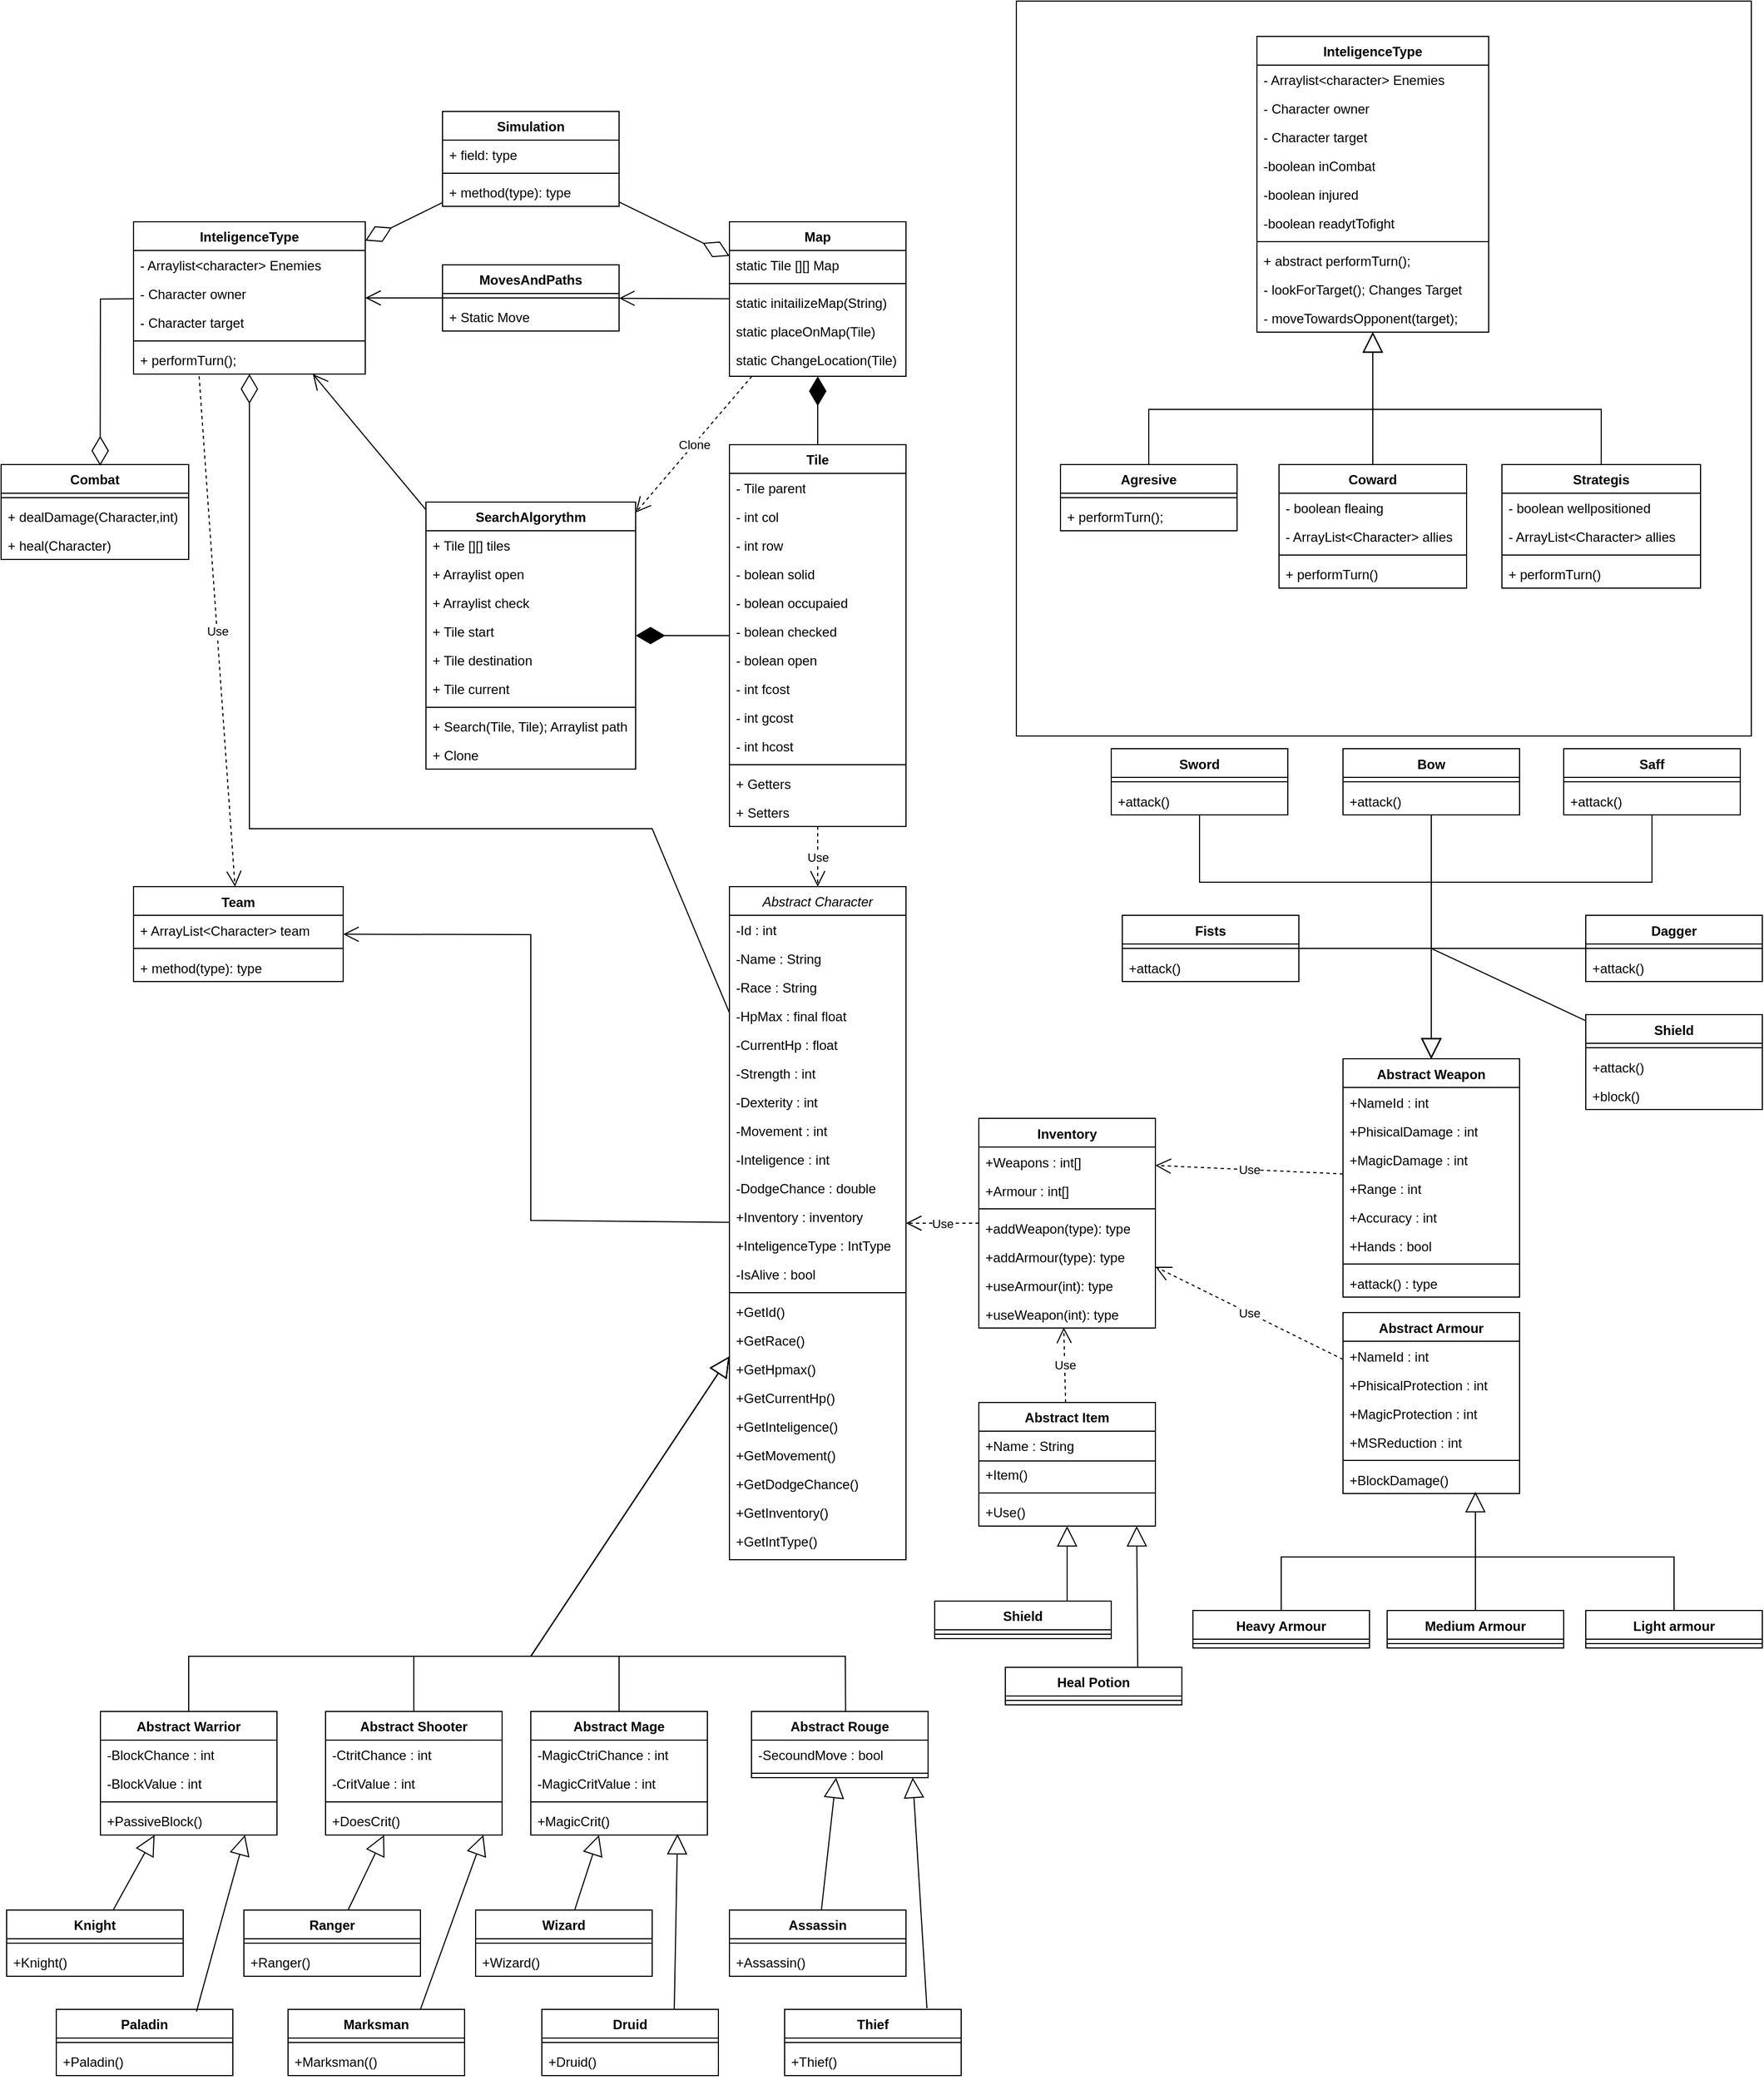 <mxfile scale="1" border="0" version="24.4.9" type="device">
  <diagram name="Strona-1" id="3-vl3ONbKSAuAggZ8wBg">
    <mxGraphModel dx="1434" dy="782" grid="1" gridSize="10" guides="1" tooltips="1" connect="1" arrows="1" fold="1" page="1" pageScale="1" pageWidth="827" pageHeight="1169" math="0" shadow="0">
      <root>
        <mxCell id="0" />
        <mxCell id="1" parent="0" />
        <mxCell id="fdN_00i1N7_ZULbD0-KX-243" value="" style="whiteSpace=wrap;html=1;aspect=fixed;" parent="1" vertex="1">
          <mxGeometry x="920" y="10" width="666" height="666" as="geometry" />
        </mxCell>
        <mxCell id="fdN_00i1N7_ZULbD0-KX-1" value="Map" style="swimlane;fontStyle=1;align=center;verticalAlign=top;childLayout=stackLayout;horizontal=1;startSize=26;horizontalStack=0;resizeParent=1;resizeParentMax=0;resizeLast=0;collapsible=1;marginBottom=0;whiteSpace=wrap;html=1;" parent="1" vertex="1">
          <mxGeometry x="660" y="210" width="160" height="140" as="geometry" />
        </mxCell>
        <mxCell id="fdN_00i1N7_ZULbD0-KX-2" value="static Tile [][] Map&amp;nbsp;" style="text;strokeColor=none;fillColor=none;align=left;verticalAlign=top;spacingLeft=4;spacingRight=4;overflow=hidden;rotatable=0;points=[[0,0.5],[1,0.5]];portConstraint=eastwest;whiteSpace=wrap;html=1;" parent="fdN_00i1N7_ZULbD0-KX-1" vertex="1">
          <mxGeometry y="26" width="160" height="26" as="geometry" />
        </mxCell>
        <mxCell id="fdN_00i1N7_ZULbD0-KX-3" value="" style="line;strokeWidth=1;fillColor=none;align=left;verticalAlign=middle;spacingTop=-1;spacingLeft=3;spacingRight=3;rotatable=0;labelPosition=right;points=[];portConstraint=eastwest;strokeColor=inherit;" parent="fdN_00i1N7_ZULbD0-KX-1" vertex="1">
          <mxGeometry y="52" width="160" height="8" as="geometry" />
        </mxCell>
        <mxCell id="fdN_00i1N7_ZULbD0-KX-21" value="static initailizeMap(String)" style="text;strokeColor=none;fillColor=none;align=left;verticalAlign=top;spacingLeft=4;spacingRight=4;overflow=hidden;rotatable=0;points=[[0,0.5],[1,0.5]];portConstraint=eastwest;whiteSpace=wrap;html=1;" parent="fdN_00i1N7_ZULbD0-KX-1" vertex="1">
          <mxGeometry y="60" width="160" height="26" as="geometry" />
        </mxCell>
        <mxCell id="fdN_00i1N7_ZULbD0-KX-44" value="static placeOnMap(Tile)" style="text;strokeColor=none;fillColor=none;align=left;verticalAlign=top;spacingLeft=4;spacingRight=4;overflow=hidden;rotatable=0;points=[[0,0.5],[1,0.5]];portConstraint=eastwest;whiteSpace=wrap;html=1;" parent="fdN_00i1N7_ZULbD0-KX-1" vertex="1">
          <mxGeometry y="86" width="160" height="54" as="geometry" />
        </mxCell>
        <mxCell id="fdN_00i1N7_ZULbD0-KX-5" value="Tile" style="swimlane;fontStyle=1;align=center;verticalAlign=top;childLayout=stackLayout;horizontal=1;startSize=26;horizontalStack=0;resizeParent=1;resizeParentMax=0;resizeLast=0;collapsible=1;marginBottom=0;whiteSpace=wrap;html=1;" parent="1" vertex="1">
          <mxGeometry x="660" y="412" width="160" height="346" as="geometry" />
        </mxCell>
        <mxCell id="fdN_00i1N7_ZULbD0-KX-13" value="- Tile parent" style="text;strokeColor=none;fillColor=none;align=left;verticalAlign=top;spacingLeft=4;spacingRight=4;overflow=hidden;rotatable=0;points=[[0,0.5],[1,0.5]];portConstraint=eastwest;whiteSpace=wrap;html=1;" parent="fdN_00i1N7_ZULbD0-KX-5" vertex="1">
          <mxGeometry y="26" width="160" height="26" as="geometry" />
        </mxCell>
        <mxCell id="fdN_00i1N7_ZULbD0-KX-6" value="- int col" style="text;strokeColor=none;fillColor=none;align=left;verticalAlign=top;spacingLeft=4;spacingRight=4;overflow=hidden;rotatable=0;points=[[0,0.5],[1,0.5]];portConstraint=eastwest;whiteSpace=wrap;html=1;" parent="fdN_00i1N7_ZULbD0-KX-5" vertex="1">
          <mxGeometry y="52" width="160" height="26" as="geometry" />
        </mxCell>
        <mxCell id="fdN_00i1N7_ZULbD0-KX-10" value="- int row" style="text;strokeColor=none;fillColor=none;align=left;verticalAlign=top;spacingLeft=4;spacingRight=4;overflow=hidden;rotatable=0;points=[[0,0.5],[1,0.5]];portConstraint=eastwest;whiteSpace=wrap;html=1;" parent="fdN_00i1N7_ZULbD0-KX-5" vertex="1">
          <mxGeometry y="78" width="160" height="26" as="geometry" />
        </mxCell>
        <mxCell id="fdN_00i1N7_ZULbD0-KX-11" value="- bolean solid" style="text;strokeColor=none;fillColor=none;align=left;verticalAlign=top;spacingLeft=4;spacingRight=4;overflow=hidden;rotatable=0;points=[[0,0.5],[1,0.5]];portConstraint=eastwest;whiteSpace=wrap;html=1;" parent="fdN_00i1N7_ZULbD0-KX-5" vertex="1">
          <mxGeometry y="104" width="160" height="26" as="geometry" />
        </mxCell>
        <mxCell id="fdN_00i1N7_ZULbD0-KX-12" value="- bolean occupaied" style="text;strokeColor=none;fillColor=none;align=left;verticalAlign=top;spacingLeft=4;spacingRight=4;overflow=hidden;rotatable=0;points=[[0,0.5],[1,0.5]];portConstraint=eastwest;whiteSpace=wrap;html=1;" parent="fdN_00i1N7_ZULbD0-KX-5" vertex="1">
          <mxGeometry y="130" width="160" height="26" as="geometry" />
        </mxCell>
        <mxCell id="fdN_00i1N7_ZULbD0-KX-14" value="- bolean checked" style="text;strokeColor=none;fillColor=none;align=left;verticalAlign=top;spacingLeft=4;spacingRight=4;overflow=hidden;rotatable=0;points=[[0,0.5],[1,0.5]];portConstraint=eastwest;whiteSpace=wrap;html=1;" parent="fdN_00i1N7_ZULbD0-KX-5" vertex="1">
          <mxGeometry y="156" width="160" height="26" as="geometry" />
        </mxCell>
        <mxCell id="fdN_00i1N7_ZULbD0-KX-15" value="- bolean open" style="text;strokeColor=none;fillColor=none;align=left;verticalAlign=top;spacingLeft=4;spacingRight=4;overflow=hidden;rotatable=0;points=[[0,0.5],[1,0.5]];portConstraint=eastwest;whiteSpace=wrap;html=1;" parent="fdN_00i1N7_ZULbD0-KX-5" vertex="1">
          <mxGeometry y="182" width="160" height="26" as="geometry" />
        </mxCell>
        <mxCell id="fdN_00i1N7_ZULbD0-KX-16" value="- int fcost" style="text;strokeColor=none;fillColor=none;align=left;verticalAlign=top;spacingLeft=4;spacingRight=4;overflow=hidden;rotatable=0;points=[[0,0.5],[1,0.5]];portConstraint=eastwest;whiteSpace=wrap;html=1;" parent="fdN_00i1N7_ZULbD0-KX-5" vertex="1">
          <mxGeometry y="208" width="160" height="26" as="geometry" />
        </mxCell>
        <mxCell id="fdN_00i1N7_ZULbD0-KX-17" value="- int gcost" style="text;strokeColor=none;fillColor=none;align=left;verticalAlign=top;spacingLeft=4;spacingRight=4;overflow=hidden;rotatable=0;points=[[0,0.5],[1,0.5]];portConstraint=eastwest;whiteSpace=wrap;html=1;" parent="fdN_00i1N7_ZULbD0-KX-5" vertex="1">
          <mxGeometry y="234" width="160" height="26" as="geometry" />
        </mxCell>
        <mxCell id="fdN_00i1N7_ZULbD0-KX-18" value="- int hcost" style="text;strokeColor=none;fillColor=none;align=left;verticalAlign=top;spacingLeft=4;spacingRight=4;overflow=hidden;rotatable=0;points=[[0,0.5],[1,0.5]];portConstraint=eastwest;whiteSpace=wrap;html=1;" parent="fdN_00i1N7_ZULbD0-KX-5" vertex="1">
          <mxGeometry y="260" width="160" height="26" as="geometry" />
        </mxCell>
        <mxCell id="fdN_00i1N7_ZULbD0-KX-7" value="" style="line;strokeWidth=1;fillColor=none;align=left;verticalAlign=middle;spacingTop=-1;spacingLeft=3;spacingRight=3;rotatable=0;labelPosition=right;points=[];portConstraint=eastwest;strokeColor=inherit;" parent="fdN_00i1N7_ZULbD0-KX-5" vertex="1">
          <mxGeometry y="286" width="160" height="8" as="geometry" />
        </mxCell>
        <mxCell id="fdN_00i1N7_ZULbD0-KX-8" value="+ Getters" style="text;strokeColor=none;fillColor=none;align=left;verticalAlign=top;spacingLeft=4;spacingRight=4;overflow=hidden;rotatable=0;points=[[0,0.5],[1,0.5]];portConstraint=eastwest;whiteSpace=wrap;html=1;" parent="fdN_00i1N7_ZULbD0-KX-5" vertex="1">
          <mxGeometry y="294" width="160" height="26" as="geometry" />
        </mxCell>
        <mxCell id="fdN_00i1N7_ZULbD0-KX-19" value="+ Setters" style="text;strokeColor=none;fillColor=none;align=left;verticalAlign=top;spacingLeft=4;spacingRight=4;overflow=hidden;rotatable=0;points=[[0,0.5],[1,0.5]];portConstraint=eastwest;whiteSpace=wrap;html=1;" parent="fdN_00i1N7_ZULbD0-KX-5" vertex="1">
          <mxGeometry y="320" width="160" height="26" as="geometry" />
        </mxCell>
        <mxCell id="fdN_00i1N7_ZULbD0-KX-22" value="SearchAlgorythm" style="swimlane;fontStyle=1;align=center;verticalAlign=top;childLayout=stackLayout;horizontal=1;startSize=26;horizontalStack=0;resizeParent=1;resizeParentMax=0;resizeLast=0;collapsible=1;marginBottom=0;whiteSpace=wrap;html=1;" parent="1" vertex="1">
          <mxGeometry x="385" y="464" width="190" height="242" as="geometry" />
        </mxCell>
        <mxCell id="fdN_00i1N7_ZULbD0-KX-23" value="+ Tile [][] tiles" style="text;strokeColor=none;fillColor=none;align=left;verticalAlign=top;spacingLeft=4;spacingRight=4;overflow=hidden;rotatable=0;points=[[0,0.5],[1,0.5]];portConstraint=eastwest;whiteSpace=wrap;html=1;" parent="fdN_00i1N7_ZULbD0-KX-22" vertex="1">
          <mxGeometry y="26" width="190" height="26" as="geometry" />
        </mxCell>
        <mxCell id="fdN_00i1N7_ZULbD0-KX-26" value="+ Arraylist open" style="text;strokeColor=none;fillColor=none;align=left;verticalAlign=top;spacingLeft=4;spacingRight=4;overflow=hidden;rotatable=0;points=[[0,0.5],[1,0.5]];portConstraint=eastwest;whiteSpace=wrap;html=1;" parent="fdN_00i1N7_ZULbD0-KX-22" vertex="1">
          <mxGeometry y="52" width="190" height="26" as="geometry" />
        </mxCell>
        <mxCell id="fdN_00i1N7_ZULbD0-KX-27" value="+ Arraylist check" style="text;strokeColor=none;fillColor=none;align=left;verticalAlign=top;spacingLeft=4;spacingRight=4;overflow=hidden;rotatable=0;points=[[0,0.5],[1,0.5]];portConstraint=eastwest;whiteSpace=wrap;html=1;" parent="fdN_00i1N7_ZULbD0-KX-22" vertex="1">
          <mxGeometry y="78" width="190" height="26" as="geometry" />
        </mxCell>
        <mxCell id="fdN_00i1N7_ZULbD0-KX-28" value="+ Tile start" style="text;strokeColor=none;fillColor=none;align=left;verticalAlign=top;spacingLeft=4;spacingRight=4;overflow=hidden;rotatable=0;points=[[0,0.5],[1,0.5]];portConstraint=eastwest;whiteSpace=wrap;html=1;" parent="fdN_00i1N7_ZULbD0-KX-22" vertex="1">
          <mxGeometry y="104" width="190" height="26" as="geometry" />
        </mxCell>
        <mxCell id="fdN_00i1N7_ZULbD0-KX-29" value="+ Tile destination" style="text;strokeColor=none;fillColor=none;align=left;verticalAlign=top;spacingLeft=4;spacingRight=4;overflow=hidden;rotatable=0;points=[[0,0.5],[1,0.5]];portConstraint=eastwest;whiteSpace=wrap;html=1;" parent="fdN_00i1N7_ZULbD0-KX-22" vertex="1">
          <mxGeometry y="130" width="190" height="26" as="geometry" />
        </mxCell>
        <mxCell id="fdN_00i1N7_ZULbD0-KX-30" value="+ Tile current" style="text;strokeColor=none;fillColor=none;align=left;verticalAlign=top;spacingLeft=4;spacingRight=4;overflow=hidden;rotatable=0;points=[[0,0.5],[1,0.5]];portConstraint=eastwest;whiteSpace=wrap;html=1;" parent="fdN_00i1N7_ZULbD0-KX-22" vertex="1">
          <mxGeometry y="156" width="190" height="26" as="geometry" />
        </mxCell>
        <mxCell id="fdN_00i1N7_ZULbD0-KX-24" value="" style="line;strokeWidth=1;fillColor=none;align=left;verticalAlign=middle;spacingTop=-1;spacingLeft=3;spacingRight=3;rotatable=0;labelPosition=right;points=[];portConstraint=eastwest;strokeColor=inherit;" parent="fdN_00i1N7_ZULbD0-KX-22" vertex="1">
          <mxGeometry y="182" width="190" height="8" as="geometry" />
        </mxCell>
        <mxCell id="fdN_00i1N7_ZULbD0-KX-25" value="+ Search(Tile, Tile); Arraylist path" style="text;strokeColor=none;fillColor=none;align=left;verticalAlign=top;spacingLeft=4;spacingRight=4;overflow=hidden;rotatable=0;points=[[0,0.5],[1,0.5]];portConstraint=eastwest;whiteSpace=wrap;html=1;" parent="fdN_00i1N7_ZULbD0-KX-22" vertex="1">
          <mxGeometry y="190" width="190" height="26" as="geometry" />
        </mxCell>
        <mxCell id="fdN_00i1N7_ZULbD0-KX-32" value="+ Clone" style="text;strokeColor=none;fillColor=none;align=left;verticalAlign=top;spacingLeft=4;spacingRight=4;overflow=hidden;rotatable=0;points=[[0,0.5],[1,0.5]];portConstraint=eastwest;whiteSpace=wrap;html=1;" parent="fdN_00i1N7_ZULbD0-KX-22" vertex="1">
          <mxGeometry y="216" width="190" height="26" as="geometry" />
        </mxCell>
        <mxCell id="fdN_00i1N7_ZULbD0-KX-40" value="MovesAndPaths" style="swimlane;fontStyle=1;align=center;verticalAlign=top;childLayout=stackLayout;horizontal=1;startSize=26;horizontalStack=0;resizeParent=1;resizeParentMax=0;resizeLast=0;collapsible=1;marginBottom=0;whiteSpace=wrap;html=1;" parent="1" vertex="1">
          <mxGeometry x="400" y="249" width="160" height="60" as="geometry" />
        </mxCell>
        <mxCell id="fdN_00i1N7_ZULbD0-KX-42" value="" style="line;strokeWidth=1;fillColor=none;align=left;verticalAlign=middle;spacingTop=-1;spacingLeft=3;spacingRight=3;rotatable=0;labelPosition=right;points=[];portConstraint=eastwest;strokeColor=inherit;" parent="fdN_00i1N7_ZULbD0-KX-40" vertex="1">
          <mxGeometry y="26" width="160" height="8" as="geometry" />
        </mxCell>
        <mxCell id="fdN_00i1N7_ZULbD0-KX-43" value="+ Static Move" style="text;strokeColor=none;fillColor=none;align=left;verticalAlign=top;spacingLeft=4;spacingRight=4;overflow=hidden;rotatable=0;points=[[0,0.5],[1,0.5]];portConstraint=eastwest;whiteSpace=wrap;html=1;" parent="fdN_00i1N7_ZULbD0-KX-40" vertex="1">
          <mxGeometry y="34" width="160" height="26" as="geometry" />
        </mxCell>
        <mxCell id="fdN_00i1N7_ZULbD0-KX-45" value="InteligenceType" style="swimlane;fontStyle=1;align=center;verticalAlign=top;childLayout=stackLayout;horizontal=1;startSize=26;horizontalStack=0;resizeParent=1;resizeParentMax=0;resizeLast=0;collapsible=1;marginBottom=0;whiteSpace=wrap;html=1;" parent="1" vertex="1">
          <mxGeometry x="120" y="210" width="210" height="138" as="geometry" />
        </mxCell>
        <mxCell id="fdN_00i1N7_ZULbD0-KX-53" value="- Arraylist&amp;lt;character&amp;gt; Enemies" style="text;strokeColor=none;fillColor=none;align=left;verticalAlign=top;spacingLeft=4;spacingRight=4;overflow=hidden;rotatable=0;points=[[0,0.5],[1,0.5]];portConstraint=eastwest;whiteSpace=wrap;html=1;" parent="fdN_00i1N7_ZULbD0-KX-45" vertex="1">
          <mxGeometry y="26" width="210" height="26" as="geometry" />
        </mxCell>
        <mxCell id="fdN_00i1N7_ZULbD0-KX-46" value="- Character owner" style="text;strokeColor=none;fillColor=none;align=left;verticalAlign=top;spacingLeft=4;spacingRight=4;overflow=hidden;rotatable=0;points=[[0,0.5],[1,0.5]];portConstraint=eastwest;whiteSpace=wrap;html=1;" parent="fdN_00i1N7_ZULbD0-KX-45" vertex="1">
          <mxGeometry y="52" width="210" height="26" as="geometry" />
        </mxCell>
        <mxCell id="fdN_00i1N7_ZULbD0-KX-54" value="- Character target" style="text;strokeColor=none;fillColor=none;align=left;verticalAlign=top;spacingLeft=4;spacingRight=4;overflow=hidden;rotatable=0;points=[[0,0.5],[1,0.5]];portConstraint=eastwest;whiteSpace=wrap;html=1;" parent="fdN_00i1N7_ZULbD0-KX-45" vertex="1">
          <mxGeometry y="78" width="210" height="26" as="geometry" />
        </mxCell>
        <mxCell id="fdN_00i1N7_ZULbD0-KX-47" value="" style="line;strokeWidth=1;fillColor=none;align=left;verticalAlign=middle;spacingTop=-1;spacingLeft=3;spacingRight=3;rotatable=0;labelPosition=right;points=[];portConstraint=eastwest;strokeColor=inherit;" parent="fdN_00i1N7_ZULbD0-KX-45" vertex="1">
          <mxGeometry y="104" width="210" height="8" as="geometry" />
        </mxCell>
        <mxCell id="fdN_00i1N7_ZULbD0-KX-48" value="+ performTurn();" style="text;strokeColor=none;fillColor=none;align=left;verticalAlign=top;spacingLeft=4;spacingRight=4;overflow=hidden;rotatable=0;points=[[0,0.5],[1,0.5]];portConstraint=eastwest;whiteSpace=wrap;html=1;" parent="fdN_00i1N7_ZULbD0-KX-45" vertex="1">
          <mxGeometry y="112" width="210" height="26" as="geometry" />
        </mxCell>
        <mxCell id="fdN_00i1N7_ZULbD0-KX-58" value="" style="endArrow=open;endFill=1;endSize=12;html=1;rounded=0;" parent="1" source="fdN_00i1N7_ZULbD0-KX-22" target="fdN_00i1N7_ZULbD0-KX-45" edge="1">
          <mxGeometry width="160" relative="1" as="geometry">
            <mxPoint x="335" y="530" as="sourcePoint" />
            <mxPoint x="495" y="530" as="targetPoint" />
          </mxGeometry>
        </mxCell>
        <mxCell id="fdN_00i1N7_ZULbD0-KX-59" value="" style="endArrow=open;endFill=1;endSize=12;html=1;rounded=0;" parent="1" source="fdN_00i1N7_ZULbD0-KX-40" target="fdN_00i1N7_ZULbD0-KX-45" edge="1">
          <mxGeometry width="160" relative="1" as="geometry">
            <mxPoint x="245" y="500" as="sourcePoint" />
            <mxPoint x="405" y="500" as="targetPoint" />
          </mxGeometry>
        </mxCell>
        <mxCell id="fdN_00i1N7_ZULbD0-KX-60" value="" style="endArrow=open;endFill=1;endSize=12;html=1;rounded=0;" parent="1" source="fdN_00i1N7_ZULbD0-KX-1" target="fdN_00i1N7_ZULbD0-KX-40" edge="1">
          <mxGeometry width="160" relative="1" as="geometry">
            <mxPoint x="335" y="430" as="sourcePoint" />
            <mxPoint x="495" y="430" as="targetPoint" />
          </mxGeometry>
        </mxCell>
        <mxCell id="fdN_00i1N7_ZULbD0-KX-64" value="Abstract Weapon" style="swimlane;fontStyle=1;align=center;verticalAlign=top;childLayout=stackLayout;horizontal=1;startSize=26;horizontalStack=0;resizeParent=1;resizeParentMax=0;resizeLast=0;collapsible=1;marginBottom=0;whiteSpace=wrap;html=1;" parent="1" vertex="1">
          <mxGeometry x="1216" y="968.5" width="160" height="216" as="geometry" />
        </mxCell>
        <mxCell id="fdN_00i1N7_ZULbD0-KX-65" value="&lt;div&gt;+NameId : int&lt;/div&gt;" style="text;strokeColor=none;fillColor=none;align=left;verticalAlign=top;spacingLeft=4;spacingRight=4;overflow=hidden;rotatable=0;points=[[0,0.5],[1,0.5]];portConstraint=eastwest;whiteSpace=wrap;html=1;" parent="fdN_00i1N7_ZULbD0-KX-64" vertex="1">
          <mxGeometry y="26" width="160" height="26" as="geometry" />
        </mxCell>
        <mxCell id="fdN_00i1N7_ZULbD0-KX-66" value="+PhisicalDamage : int&lt;div&gt;&lt;br&gt;&lt;/div&gt;" style="text;strokeColor=none;fillColor=none;align=left;verticalAlign=top;spacingLeft=4;spacingRight=4;overflow=hidden;rotatable=0;points=[[0,0.5],[1,0.5]];portConstraint=eastwest;whiteSpace=wrap;html=1;" parent="fdN_00i1N7_ZULbD0-KX-64" vertex="1">
          <mxGeometry y="52" width="160" height="26" as="geometry" />
        </mxCell>
        <mxCell id="fdN_00i1N7_ZULbD0-KX-67" value="+MagicDamage : int" style="text;strokeColor=none;fillColor=none;align=left;verticalAlign=top;spacingLeft=4;spacingRight=4;overflow=hidden;rotatable=0;points=[[0,0.5],[1,0.5]];portConstraint=eastwest;whiteSpace=wrap;html=1;" parent="fdN_00i1N7_ZULbD0-KX-64" vertex="1">
          <mxGeometry y="78" width="160" height="26" as="geometry" />
        </mxCell>
        <mxCell id="fdN_00i1N7_ZULbD0-KX-68" value="+Range : int" style="text;strokeColor=none;fillColor=none;align=left;verticalAlign=top;spacingLeft=4;spacingRight=4;overflow=hidden;rotatable=0;points=[[0,0.5],[1,0.5]];portConstraint=eastwest;whiteSpace=wrap;html=1;" parent="fdN_00i1N7_ZULbD0-KX-64" vertex="1">
          <mxGeometry y="104" width="160" height="26" as="geometry" />
        </mxCell>
        <mxCell id="fdN_00i1N7_ZULbD0-KX-69" value="+Accuracy : int" style="text;strokeColor=none;fillColor=none;align=left;verticalAlign=top;spacingLeft=4;spacingRight=4;overflow=hidden;rotatable=0;points=[[0,0.5],[1,0.5]];portConstraint=eastwest;whiteSpace=wrap;html=1;" parent="fdN_00i1N7_ZULbD0-KX-64" vertex="1">
          <mxGeometry y="130" width="160" height="26" as="geometry" />
        </mxCell>
        <mxCell id="fdN_00i1N7_ZULbD0-KX-70" value="+Hands : bool" style="text;strokeColor=none;fillColor=none;align=left;verticalAlign=top;spacingLeft=4;spacingRight=4;overflow=hidden;rotatable=0;points=[[0,0.5],[1,0.5]];portConstraint=eastwest;whiteSpace=wrap;html=1;" parent="fdN_00i1N7_ZULbD0-KX-64" vertex="1">
          <mxGeometry y="156" width="160" height="26" as="geometry" />
        </mxCell>
        <mxCell id="fdN_00i1N7_ZULbD0-KX-71" value="" style="line;strokeWidth=1;fillColor=none;align=left;verticalAlign=middle;spacingTop=-1;spacingLeft=3;spacingRight=3;rotatable=0;labelPosition=right;points=[];portConstraint=eastwest;strokeColor=inherit;" parent="fdN_00i1N7_ZULbD0-KX-64" vertex="1">
          <mxGeometry y="182" width="160" height="8" as="geometry" />
        </mxCell>
        <mxCell id="fdN_00i1N7_ZULbD0-KX-72" value="+attack() : type" style="text;strokeColor=none;fillColor=none;align=left;verticalAlign=top;spacingLeft=4;spacingRight=4;overflow=hidden;rotatable=0;points=[[0,0.5],[1,0.5]];portConstraint=eastwest;whiteSpace=wrap;html=1;" parent="fdN_00i1N7_ZULbD0-KX-64" vertex="1">
          <mxGeometry y="190" width="160" height="26" as="geometry" />
        </mxCell>
        <mxCell id="fdN_00i1N7_ZULbD0-KX-73" value="Sword" style="swimlane;fontStyle=1;align=center;verticalAlign=top;childLayout=stackLayout;horizontal=1;startSize=26;horizontalStack=0;resizeParent=1;resizeParentMax=0;resizeLast=0;collapsible=1;marginBottom=0;whiteSpace=wrap;html=1;" parent="1" vertex="1">
          <mxGeometry x="1006" y="687.5" width="160" height="60" as="geometry" />
        </mxCell>
        <mxCell id="fdN_00i1N7_ZULbD0-KX-74" value="" style="line;strokeWidth=1;fillColor=none;align=left;verticalAlign=middle;spacingTop=-1;spacingLeft=3;spacingRight=3;rotatable=0;labelPosition=right;points=[];portConstraint=eastwest;strokeColor=inherit;" parent="fdN_00i1N7_ZULbD0-KX-73" vertex="1">
          <mxGeometry y="26" width="160" height="8" as="geometry" />
        </mxCell>
        <mxCell id="fdN_00i1N7_ZULbD0-KX-75" value="+attack()" style="text;strokeColor=none;fillColor=none;align=left;verticalAlign=top;spacingLeft=4;spacingRight=4;overflow=hidden;rotatable=0;points=[[0,0.5],[1,0.5]];portConstraint=eastwest;whiteSpace=wrap;html=1;" parent="fdN_00i1N7_ZULbD0-KX-73" vertex="1">
          <mxGeometry y="34" width="160" height="26" as="geometry" />
        </mxCell>
        <mxCell id="fdN_00i1N7_ZULbD0-KX-76" value="" style="endArrow=block;endSize=16;endFill=0;html=1;rounded=0;" parent="1" source="fdN_00i1N7_ZULbD0-KX-73" target="fdN_00i1N7_ZULbD0-KX-64" edge="1">
          <mxGeometry width="160" relative="1" as="geometry">
            <mxPoint x="936" y="767.5" as="sourcePoint" />
            <mxPoint x="1096" y="767.5" as="targetPoint" />
            <Array as="points">
              <mxPoint x="1086" y="808.5" />
              <mxPoint x="1296" y="808.5" />
              <mxPoint x="1296" y="868.5" />
            </Array>
          </mxGeometry>
        </mxCell>
        <mxCell id="fdN_00i1N7_ZULbD0-KX-77" value="Bow" style="swimlane;fontStyle=1;align=center;verticalAlign=top;childLayout=stackLayout;horizontal=1;startSize=26;horizontalStack=0;resizeParent=1;resizeParentMax=0;resizeLast=0;collapsible=1;marginBottom=0;whiteSpace=wrap;html=1;" parent="1" vertex="1">
          <mxGeometry x="1216" y="687.5" width="160" height="60" as="geometry" />
        </mxCell>
        <mxCell id="fdN_00i1N7_ZULbD0-KX-78" value="" style="line;strokeWidth=1;fillColor=none;align=left;verticalAlign=middle;spacingTop=-1;spacingLeft=3;spacingRight=3;rotatable=0;labelPosition=right;points=[];portConstraint=eastwest;strokeColor=inherit;" parent="fdN_00i1N7_ZULbD0-KX-77" vertex="1">
          <mxGeometry y="26" width="160" height="8" as="geometry" />
        </mxCell>
        <mxCell id="fdN_00i1N7_ZULbD0-KX-79" value="+attack() " style="text;strokeColor=none;fillColor=none;align=left;verticalAlign=top;spacingLeft=4;spacingRight=4;overflow=hidden;rotatable=0;points=[[0,0.5],[1,0.5]];portConstraint=eastwest;whiteSpace=wrap;html=1;" parent="fdN_00i1N7_ZULbD0-KX-77" vertex="1">
          <mxGeometry y="34" width="160" height="26" as="geometry" />
        </mxCell>
        <mxCell id="fdN_00i1N7_ZULbD0-KX-80" value="" style="endArrow=block;endSize=16;endFill=0;html=1;rounded=0;" parent="1" source="fdN_00i1N7_ZULbD0-KX-77" target="fdN_00i1N7_ZULbD0-KX-64" edge="1">
          <mxGeometry width="160" relative="1" as="geometry">
            <mxPoint x="1136" y="891.5" as="sourcePoint" />
            <mxPoint x="1231" y="811.5" as="targetPoint" />
            <Array as="points" />
          </mxGeometry>
        </mxCell>
        <mxCell id="fdN_00i1N7_ZULbD0-KX-81" value="" style="endArrow=block;endSize=16;endFill=0;html=1;rounded=0;" parent="1" source="fdN_00i1N7_ZULbD0-KX-82" target="fdN_00i1N7_ZULbD0-KX-64" edge="1">
          <mxGeometry width="160" relative="1" as="geometry">
            <mxPoint x="1396" y="827.5" as="sourcePoint" />
            <mxPoint x="1491" y="747.5" as="targetPoint" />
            <Array as="points">
              <mxPoint x="1496" y="808.5" />
              <mxPoint x="1296" y="808.5" />
            </Array>
          </mxGeometry>
        </mxCell>
        <mxCell id="fdN_00i1N7_ZULbD0-KX-82" value="Saff" style="swimlane;fontStyle=1;align=center;verticalAlign=top;childLayout=stackLayout;horizontal=1;startSize=26;horizontalStack=0;resizeParent=1;resizeParentMax=0;resizeLast=0;collapsible=1;marginBottom=0;whiteSpace=wrap;html=1;" parent="1" vertex="1">
          <mxGeometry x="1416" y="687.5" width="160" height="60" as="geometry" />
        </mxCell>
        <mxCell id="fdN_00i1N7_ZULbD0-KX-83" value="" style="line;strokeWidth=1;fillColor=none;align=left;verticalAlign=middle;spacingTop=-1;spacingLeft=3;spacingRight=3;rotatable=0;labelPosition=right;points=[];portConstraint=eastwest;strokeColor=inherit;" parent="fdN_00i1N7_ZULbD0-KX-82" vertex="1">
          <mxGeometry y="26" width="160" height="8" as="geometry" />
        </mxCell>
        <mxCell id="fdN_00i1N7_ZULbD0-KX-84" value="+attack()" style="text;strokeColor=none;fillColor=none;align=left;verticalAlign=top;spacingLeft=4;spacingRight=4;overflow=hidden;rotatable=0;points=[[0,0.5],[1,0.5]];portConstraint=eastwest;whiteSpace=wrap;html=1;" parent="fdN_00i1N7_ZULbD0-KX-82" vertex="1">
          <mxGeometry y="34" width="160" height="26" as="geometry" />
        </mxCell>
        <mxCell id="fdN_00i1N7_ZULbD0-KX-85" value="Dagger" style="swimlane;fontStyle=1;align=center;verticalAlign=top;childLayout=stackLayout;horizontal=1;startSize=26;horizontalStack=0;resizeParent=1;resizeParentMax=0;resizeLast=0;collapsible=1;marginBottom=0;whiteSpace=wrap;html=1;" parent="1" vertex="1">
          <mxGeometry x="1436" y="838.5" width="160" height="60" as="geometry" />
        </mxCell>
        <mxCell id="fdN_00i1N7_ZULbD0-KX-86" value="" style="line;strokeWidth=1;fillColor=none;align=left;verticalAlign=middle;spacingTop=-1;spacingLeft=3;spacingRight=3;rotatable=0;labelPosition=right;points=[];portConstraint=eastwest;strokeColor=inherit;" parent="fdN_00i1N7_ZULbD0-KX-85" vertex="1">
          <mxGeometry y="26" width="160" height="8" as="geometry" />
        </mxCell>
        <mxCell id="fdN_00i1N7_ZULbD0-KX-87" value="+attack()" style="text;strokeColor=none;fillColor=none;align=left;verticalAlign=top;spacingLeft=4;spacingRight=4;overflow=hidden;rotatable=0;points=[[0,0.5],[1,0.5]];portConstraint=eastwest;whiteSpace=wrap;html=1;" parent="fdN_00i1N7_ZULbD0-KX-85" vertex="1">
          <mxGeometry y="34" width="160" height="26" as="geometry" />
        </mxCell>
        <mxCell id="fdN_00i1N7_ZULbD0-KX-88" value="" style="endArrow=block;endSize=16;endFill=0;html=1;rounded=0;" parent="1" source="fdN_00i1N7_ZULbD0-KX-85" target="fdN_00i1N7_ZULbD0-KX-64" edge="1">
          <mxGeometry width="160" relative="1" as="geometry">
            <mxPoint x="1486" y="717.5" as="sourcePoint" />
            <mxPoint x="1296" y="978.5" as="targetPoint" />
            <Array as="points">
              <mxPoint x="1296" y="868.5" />
            </Array>
          </mxGeometry>
        </mxCell>
        <mxCell id="fdN_00i1N7_ZULbD0-KX-89" value="Fists" style="swimlane;fontStyle=1;align=center;verticalAlign=top;childLayout=stackLayout;horizontal=1;startSize=26;horizontalStack=0;resizeParent=1;resizeParentMax=0;resizeLast=0;collapsible=1;marginBottom=0;whiteSpace=wrap;html=1;" parent="1" vertex="1">
          <mxGeometry x="1016" y="838.5" width="160" height="60" as="geometry" />
        </mxCell>
        <mxCell id="fdN_00i1N7_ZULbD0-KX-90" value="" style="line;strokeWidth=1;fillColor=none;align=left;verticalAlign=middle;spacingTop=-1;spacingLeft=3;spacingRight=3;rotatable=0;labelPosition=right;points=[];portConstraint=eastwest;strokeColor=inherit;" parent="fdN_00i1N7_ZULbD0-KX-89" vertex="1">
          <mxGeometry y="26" width="160" height="8" as="geometry" />
        </mxCell>
        <mxCell id="fdN_00i1N7_ZULbD0-KX-91" value="+attack()" style="text;strokeColor=none;fillColor=none;align=left;verticalAlign=top;spacingLeft=4;spacingRight=4;overflow=hidden;rotatable=0;points=[[0,0.5],[1,0.5]];portConstraint=eastwest;whiteSpace=wrap;html=1;" parent="fdN_00i1N7_ZULbD0-KX-89" vertex="1">
          <mxGeometry y="34" width="160" height="26" as="geometry" />
        </mxCell>
        <mxCell id="fdN_00i1N7_ZULbD0-KX-92" value="" style="endArrow=block;endSize=16;endFill=0;html=1;rounded=0;" parent="1" source="fdN_00i1N7_ZULbD0-KX-89" target="fdN_00i1N7_ZULbD0-KX-64" edge="1">
          <mxGeometry width="160" relative="1" as="geometry">
            <mxPoint x="1026" y="807.5" as="sourcePoint" />
            <mxPoint x="1170" y="911.5" as="targetPoint" />
            <Array as="points">
              <mxPoint x="1296" y="868.5" />
            </Array>
          </mxGeometry>
        </mxCell>
        <mxCell id="fdN_00i1N7_ZULbD0-KX-93" value="Shield" style="swimlane;fontStyle=1;align=center;verticalAlign=top;childLayout=stackLayout;horizontal=1;startSize=26;horizontalStack=0;resizeParent=1;resizeParentMax=0;resizeLast=0;collapsible=1;marginBottom=0;whiteSpace=wrap;html=1;" parent="1" vertex="1">
          <mxGeometry x="1436" y="928.5" width="160" height="86" as="geometry" />
        </mxCell>
        <mxCell id="fdN_00i1N7_ZULbD0-KX-94" value="" style="line;strokeWidth=1;fillColor=none;align=left;verticalAlign=middle;spacingTop=-1;spacingLeft=3;spacingRight=3;rotatable=0;labelPosition=right;points=[];portConstraint=eastwest;strokeColor=inherit;" parent="fdN_00i1N7_ZULbD0-KX-93" vertex="1">
          <mxGeometry y="26" width="160" height="8" as="geometry" />
        </mxCell>
        <mxCell id="fdN_00i1N7_ZULbD0-KX-95" value="+attack()" style="text;strokeColor=none;fillColor=none;align=left;verticalAlign=top;spacingLeft=4;spacingRight=4;overflow=hidden;rotatable=0;points=[[0,0.5],[1,0.5]];portConstraint=eastwest;whiteSpace=wrap;html=1;" parent="fdN_00i1N7_ZULbD0-KX-93" vertex="1">
          <mxGeometry y="34" width="160" height="26" as="geometry" />
        </mxCell>
        <mxCell id="fdN_00i1N7_ZULbD0-KX-96" value="+block()" style="text;strokeColor=none;fillColor=none;align=left;verticalAlign=top;spacingLeft=4;spacingRight=4;overflow=hidden;rotatable=0;points=[[0,0.5],[1,0.5]];portConstraint=eastwest;whiteSpace=wrap;html=1;" parent="fdN_00i1N7_ZULbD0-KX-93" vertex="1">
          <mxGeometry y="60" width="160" height="26" as="geometry" />
        </mxCell>
        <mxCell id="fdN_00i1N7_ZULbD0-KX-97" value="Inventory" style="swimlane;fontStyle=1;align=center;verticalAlign=top;childLayout=stackLayout;horizontal=1;startSize=26;horizontalStack=0;resizeParent=1;resizeParentMax=0;resizeLast=0;collapsible=1;marginBottom=0;whiteSpace=wrap;html=1;" parent="1" vertex="1">
          <mxGeometry x="886" y="1022.5" width="160" height="190" as="geometry" />
        </mxCell>
        <mxCell id="fdN_00i1N7_ZULbD0-KX-98" value="&lt;div&gt;+Weapons : int[]&lt;/div&gt;" style="text;strokeColor=none;fillColor=none;align=left;verticalAlign=top;spacingLeft=4;spacingRight=4;overflow=hidden;rotatable=0;points=[[0,0.5],[1,0.5]];portConstraint=eastwest;whiteSpace=wrap;html=1;" parent="fdN_00i1N7_ZULbD0-KX-97" vertex="1">
          <mxGeometry y="26" width="160" height="26" as="geometry" />
        </mxCell>
        <mxCell id="fdN_00i1N7_ZULbD0-KX-99" value="+Armour : int[]" style="text;strokeColor=none;fillColor=none;align=left;verticalAlign=top;spacingLeft=4;spacingRight=4;overflow=hidden;rotatable=0;points=[[0,0.5],[1,0.5]];portConstraint=eastwest;whiteSpace=wrap;html=1;" parent="fdN_00i1N7_ZULbD0-KX-97" vertex="1">
          <mxGeometry y="52" width="160" height="26" as="geometry" />
        </mxCell>
        <mxCell id="fdN_00i1N7_ZULbD0-KX-100" value="" style="line;strokeWidth=1;fillColor=none;align=left;verticalAlign=middle;spacingTop=-1;spacingLeft=3;spacingRight=3;rotatable=0;labelPosition=right;points=[];portConstraint=eastwest;strokeColor=inherit;" parent="fdN_00i1N7_ZULbD0-KX-97" vertex="1">
          <mxGeometry y="78" width="160" height="8" as="geometry" />
        </mxCell>
        <mxCell id="fdN_00i1N7_ZULbD0-KX-101" value="+addWeapon(type): type" style="text;strokeColor=none;fillColor=none;align=left;verticalAlign=top;spacingLeft=4;spacingRight=4;overflow=hidden;rotatable=0;points=[[0,0.5],[1,0.5]];portConstraint=eastwest;whiteSpace=wrap;html=1;" parent="fdN_00i1N7_ZULbD0-KX-97" vertex="1">
          <mxGeometry y="86" width="160" height="26" as="geometry" />
        </mxCell>
        <mxCell id="fdN_00i1N7_ZULbD0-KX-102" value="+addArmour(type): type" style="text;strokeColor=none;fillColor=none;align=left;verticalAlign=top;spacingLeft=4;spacingRight=4;overflow=hidden;rotatable=0;points=[[0,0.5],[1,0.5]];portConstraint=eastwest;whiteSpace=wrap;html=1;" parent="fdN_00i1N7_ZULbD0-KX-97" vertex="1">
          <mxGeometry y="112" width="160" height="26" as="geometry" />
        </mxCell>
        <mxCell id="fdN_00i1N7_ZULbD0-KX-103" value="+useArmour(int): type" style="text;strokeColor=none;fillColor=none;align=left;verticalAlign=top;spacingLeft=4;spacingRight=4;overflow=hidden;rotatable=0;points=[[0,0.5],[1,0.5]];portConstraint=eastwest;whiteSpace=wrap;html=1;" parent="fdN_00i1N7_ZULbD0-KX-97" vertex="1">
          <mxGeometry y="138" width="160" height="26" as="geometry" />
        </mxCell>
        <mxCell id="fdN_00i1N7_ZULbD0-KX-104" value="+useWeapon(int): type" style="text;strokeColor=none;fillColor=none;align=left;verticalAlign=top;spacingLeft=4;spacingRight=4;overflow=hidden;rotatable=0;points=[[0,0.5],[1,0.5]];portConstraint=eastwest;whiteSpace=wrap;html=1;" parent="fdN_00i1N7_ZULbD0-KX-97" vertex="1">
          <mxGeometry y="164" width="160" height="26" as="geometry" />
        </mxCell>
        <mxCell id="fdN_00i1N7_ZULbD0-KX-105" value="Abstract Armour" style="swimlane;fontStyle=1;align=center;verticalAlign=top;childLayout=stackLayout;horizontal=1;startSize=26;horizontalStack=0;resizeParent=1;resizeParentMax=0;resizeLast=0;collapsible=1;marginBottom=0;whiteSpace=wrap;html=1;" parent="1" vertex="1">
          <mxGeometry x="1216" y="1198.5" width="160" height="164" as="geometry" />
        </mxCell>
        <mxCell id="fdN_00i1N7_ZULbD0-KX-106" value="&lt;div&gt;+NameId : int&lt;/div&gt;" style="text;strokeColor=none;fillColor=none;align=left;verticalAlign=top;spacingLeft=4;spacingRight=4;overflow=hidden;rotatable=0;points=[[0,0.5],[1,0.5]];portConstraint=eastwest;whiteSpace=wrap;html=1;" parent="fdN_00i1N7_ZULbD0-KX-105" vertex="1">
          <mxGeometry y="26" width="160" height="26" as="geometry" />
        </mxCell>
        <mxCell id="fdN_00i1N7_ZULbD0-KX-107" value="+PhisicalProtection : int&lt;div&gt;&lt;br&gt;&lt;/div&gt;" style="text;strokeColor=none;fillColor=none;align=left;verticalAlign=top;spacingLeft=4;spacingRight=4;overflow=hidden;rotatable=0;points=[[0,0.5],[1,0.5]];portConstraint=eastwest;whiteSpace=wrap;html=1;" parent="fdN_00i1N7_ZULbD0-KX-105" vertex="1">
          <mxGeometry y="52" width="160" height="26" as="geometry" />
        </mxCell>
        <mxCell id="fdN_00i1N7_ZULbD0-KX-108" value="+MagicProtection : int" style="text;strokeColor=none;fillColor=none;align=left;verticalAlign=top;spacingLeft=4;spacingRight=4;overflow=hidden;rotatable=0;points=[[0,0.5],[1,0.5]];portConstraint=eastwest;whiteSpace=wrap;html=1;" parent="fdN_00i1N7_ZULbD0-KX-105" vertex="1">
          <mxGeometry y="78" width="160" height="26" as="geometry" />
        </mxCell>
        <mxCell id="fdN_00i1N7_ZULbD0-KX-109" value="+MSReduction : int" style="text;strokeColor=none;fillColor=none;align=left;verticalAlign=top;spacingLeft=4;spacingRight=4;overflow=hidden;rotatable=0;points=[[0,0.5],[1,0.5]];portConstraint=eastwest;whiteSpace=wrap;html=1;" parent="fdN_00i1N7_ZULbD0-KX-105" vertex="1">
          <mxGeometry y="104" width="160" height="26" as="geometry" />
        </mxCell>
        <mxCell id="fdN_00i1N7_ZULbD0-KX-110" value="" style="line;strokeWidth=1;fillColor=none;align=left;verticalAlign=middle;spacingTop=-1;spacingLeft=3;spacingRight=3;rotatable=0;labelPosition=right;points=[];portConstraint=eastwest;strokeColor=inherit;" parent="fdN_00i1N7_ZULbD0-KX-105" vertex="1">
          <mxGeometry y="130" width="160" height="8" as="geometry" />
        </mxCell>
        <mxCell id="fdN_00i1N7_ZULbD0-KX-111" value="+BlockDamage()" style="text;strokeColor=none;fillColor=none;align=left;verticalAlign=top;spacingLeft=4;spacingRight=4;overflow=hidden;rotatable=0;points=[[0,0.5],[1,0.5]];portConstraint=eastwest;whiteSpace=wrap;html=1;" parent="fdN_00i1N7_ZULbD0-KX-105" vertex="1">
          <mxGeometry y="138" width="160" height="26" as="geometry" />
        </mxCell>
        <mxCell id="fdN_00i1N7_ZULbD0-KX-112" value="Heavy Armour" style="swimlane;fontStyle=1;align=center;verticalAlign=top;childLayout=stackLayout;horizontal=1;startSize=26;horizontalStack=0;resizeParent=1;resizeParentMax=0;resizeLast=0;collapsible=1;marginBottom=0;whiteSpace=wrap;html=1;" parent="1" vertex="1">
          <mxGeometry x="1080" y="1468.5" width="160" height="34" as="geometry" />
        </mxCell>
        <mxCell id="nUyRpLGE4sPQCxR4LNRv-1" value="" style="line;strokeWidth=1;fillColor=none;align=left;verticalAlign=middle;spacingTop=-1;spacingLeft=3;spacingRight=3;rotatable=0;labelPosition=right;points=[];portConstraint=eastwest;strokeColor=inherit;" parent="fdN_00i1N7_ZULbD0-KX-112" vertex="1">
          <mxGeometry y="26" width="160" height="8" as="geometry" />
        </mxCell>
        <mxCell id="fdN_00i1N7_ZULbD0-KX-114" value="Medium Armour" style="swimlane;fontStyle=1;align=center;verticalAlign=top;childLayout=stackLayout;horizontal=1;startSize=26;horizontalStack=0;resizeParent=1;resizeParentMax=0;resizeLast=0;collapsible=1;marginBottom=0;whiteSpace=wrap;html=1;" parent="1" vertex="1">
          <mxGeometry x="1256" y="1468.5" width="160" height="34" as="geometry" />
        </mxCell>
        <mxCell id="fdN_00i1N7_ZULbD0-KX-115" value="" style="line;strokeWidth=1;fillColor=none;align=left;verticalAlign=middle;spacingTop=-1;spacingLeft=3;spacingRight=3;rotatable=0;labelPosition=right;points=[];portConstraint=eastwest;strokeColor=inherit;" parent="fdN_00i1N7_ZULbD0-KX-114" vertex="1">
          <mxGeometry y="26" width="160" height="8" as="geometry" />
        </mxCell>
        <mxCell id="fdN_00i1N7_ZULbD0-KX-116" value="Light armour" style="swimlane;fontStyle=1;align=center;verticalAlign=top;childLayout=stackLayout;horizontal=1;startSize=26;horizontalStack=0;resizeParent=1;resizeParentMax=0;resizeLast=0;collapsible=1;marginBottom=0;whiteSpace=wrap;html=1;" parent="1" vertex="1">
          <mxGeometry x="1436" y="1468.5" width="160" height="34" as="geometry" />
        </mxCell>
        <mxCell id="fdN_00i1N7_ZULbD0-KX-117" value="" style="line;strokeWidth=1;fillColor=none;align=left;verticalAlign=middle;spacingTop=-1;spacingLeft=3;spacingRight=3;rotatable=0;labelPosition=right;points=[];portConstraint=eastwest;strokeColor=inherit;" parent="fdN_00i1N7_ZULbD0-KX-116" vertex="1">
          <mxGeometry y="26" width="160" height="8" as="geometry" />
        </mxCell>
        <mxCell id="fdN_00i1N7_ZULbD0-KX-119" value="" style="endArrow=block;endSize=16;endFill=0;html=1;rounded=0;entryX=0.75;entryY=0.942;entryDx=0;entryDy=0;entryPerimeter=0;" parent="1" source="fdN_00i1N7_ZULbD0-KX-114" target="fdN_00i1N7_ZULbD0-KX-111" edge="1">
          <mxGeometry width="160" relative="1" as="geometry">
            <mxPoint x="1186" y="1137.5" as="sourcePoint" />
            <mxPoint x="1324" y="1288.5" as="targetPoint" />
          </mxGeometry>
        </mxCell>
        <mxCell id="fdN_00i1N7_ZULbD0-KX-130" value="" style="endArrow=block;endSize=16;endFill=0;html=1;rounded=0;" parent="1" source="fdN_00i1N7_ZULbD0-KX-93" target="fdN_00i1N7_ZULbD0-KX-64" edge="1">
          <mxGeometry width="160" relative="1" as="geometry">
            <mxPoint x="1344" y="727.5" as="sourcePoint" />
            <mxPoint x="1097" y="905.5" as="targetPoint" />
            <Array as="points">
              <mxPoint x="1296" y="868.5" />
            </Array>
          </mxGeometry>
        </mxCell>
        <mxCell id="fdN_00i1N7_ZULbD0-KX-131" value="Use" style="endArrow=open;endSize=12;dashed=1;html=1;rounded=0;" parent="1" source="fdN_00i1N7_ZULbD0-KX-64" target="fdN_00i1N7_ZULbD0-KX-98" edge="1">
          <mxGeometry width="160" relative="1" as="geometry">
            <mxPoint x="926" y="1048.5" as="sourcePoint" />
            <mxPoint x="1086" y="1048.5" as="targetPoint" />
          </mxGeometry>
        </mxCell>
        <mxCell id="fdN_00i1N7_ZULbD0-KX-132" value="Use" style="endArrow=open;endSize=12;dashed=1;html=1;rounded=0;" parent="1" source="fdN_00i1N7_ZULbD0-KX-105" target="fdN_00i1N7_ZULbD0-KX-97" edge="1">
          <mxGeometry width="160" relative="1" as="geometry">
            <mxPoint x="1006" y="1168.5" as="sourcePoint" />
            <mxPoint x="876" y="1192.5" as="targetPoint" />
          </mxGeometry>
        </mxCell>
        <mxCell id="fdN_00i1N7_ZULbD0-KX-136" value="Use" style="endArrow=open;endSize=12;dashed=1;html=1;rounded=0;" parent="1" source="fdN_00i1N7_ZULbD0-KX-97" target="fdN_00i1N7_ZULbD0-KX-138" edge="1">
          <mxGeometry width="160" relative="1" as="geometry">
            <mxPoint x="830" y="846" as="sourcePoint" />
            <mxPoint x="620" y="914.636" as="targetPoint" />
          </mxGeometry>
        </mxCell>
        <mxCell id="fdN_00i1N7_ZULbD0-KX-138" value="Abstract Character" style="swimlane;fontStyle=2;align=center;verticalAlign=top;childLayout=stackLayout;horizontal=1;startSize=26;horizontalStack=0;resizeParent=1;resizeLast=0;collapsible=1;marginBottom=0;rounded=0;shadow=0;strokeWidth=1;" parent="1" vertex="1">
          <mxGeometry x="660" y="812.5" width="160" height="610" as="geometry">
            <mxRectangle x="220" y="120" width="160" height="26" as="alternateBounds" />
          </mxGeometry>
        </mxCell>
        <object label="-Id : int" K="" id="fdN_00i1N7_ZULbD0-KX-139">
          <mxCell style="text;align=left;verticalAlign=top;spacingLeft=4;spacingRight=4;overflow=hidden;rotatable=0;points=[[0,0.5],[1,0.5]];portConstraint=eastwest;fontStyle=0" parent="fdN_00i1N7_ZULbD0-KX-138" vertex="1">
            <mxGeometry y="26" width="160" height="26" as="geometry" />
          </mxCell>
        </object>
        <object label="-Name : String" K="" id="fdN_00i1N7_ZULbD0-KX-140">
          <mxCell style="text;align=left;verticalAlign=top;spacingLeft=4;spacingRight=4;overflow=hidden;rotatable=0;points=[[0,0.5],[1,0.5]];portConstraint=eastwest;fontStyle=0" parent="fdN_00i1N7_ZULbD0-KX-138" vertex="1">
            <mxGeometry y="52" width="160" height="26" as="geometry" />
          </mxCell>
        </object>
        <object label="-Race : String" K="" id="fdN_00i1N7_ZULbD0-KX-141">
          <mxCell style="text;align=left;verticalAlign=top;spacingLeft=4;spacingRight=4;overflow=hidden;rotatable=0;points=[[0,0.5],[1,0.5]];portConstraint=eastwest;" parent="fdN_00i1N7_ZULbD0-KX-138" vertex="1">
            <mxGeometry y="78" width="160" height="26" as="geometry" />
          </mxCell>
        </object>
        <object label="-HpMax : final float&#xa;" K="" id="fdN_00i1N7_ZULbD0-KX-142">
          <mxCell style="text;align=left;verticalAlign=top;spacingLeft=4;spacingRight=4;overflow=hidden;rotatable=0;points=[[0,0.5],[1,0.5]];portConstraint=eastwest;" parent="fdN_00i1N7_ZULbD0-KX-138" vertex="1">
            <mxGeometry y="104" width="160" height="26" as="geometry" />
          </mxCell>
        </object>
        <object label="-CurrentHp : float" K="" id="fdN_00i1N7_ZULbD0-KX-143">
          <mxCell style="text;align=left;verticalAlign=top;spacingLeft=4;spacingRight=4;overflow=hidden;rotatable=0;points=[[0,0.5],[1,0.5]];portConstraint=eastwest;" parent="fdN_00i1N7_ZULbD0-KX-138" vertex="1">
            <mxGeometry y="130" width="160" height="26" as="geometry" />
          </mxCell>
        </object>
        <object label="-Strength : int&#xa;" K="" id="fdN_00i1N7_ZULbD0-KX-144">
          <mxCell style="text;align=left;verticalAlign=top;spacingLeft=4;spacingRight=4;overflow=hidden;rotatable=0;points=[[0,0.5],[1,0.5]];portConstraint=eastwest;" parent="fdN_00i1N7_ZULbD0-KX-138" vertex="1">
            <mxGeometry y="156" width="160" height="26" as="geometry" />
          </mxCell>
        </object>
        <object label="-Dexterity : int&#xa;" K="" id="fdN_00i1N7_ZULbD0-KX-145">
          <mxCell style="text;align=left;verticalAlign=top;spacingLeft=4;spacingRight=4;overflow=hidden;rotatable=0;points=[[0,0.5],[1,0.5]];portConstraint=eastwest;" parent="fdN_00i1N7_ZULbD0-KX-138" vertex="1">
            <mxGeometry y="182" width="160" height="26" as="geometry" />
          </mxCell>
        </object>
        <object label="-Movement : int" K="" id="fdN_00i1N7_ZULbD0-KX-146">
          <mxCell style="text;align=left;verticalAlign=top;spacingLeft=4;spacingRight=4;overflow=hidden;rotatable=0;points=[[0,0.5],[1,0.5]];portConstraint=eastwest;" parent="fdN_00i1N7_ZULbD0-KX-138" vertex="1">
            <mxGeometry y="208" width="160" height="26" as="geometry" />
          </mxCell>
        </object>
        <object label="-Inteligence : int&#xa;" K="" id="fdN_00i1N7_ZULbD0-KX-147">
          <mxCell style="text;align=left;verticalAlign=top;spacingLeft=4;spacingRight=4;overflow=hidden;rotatable=0;points=[[0,0.5],[1,0.5]];portConstraint=eastwest;" parent="fdN_00i1N7_ZULbD0-KX-138" vertex="1">
            <mxGeometry y="234" width="160" height="26" as="geometry" />
          </mxCell>
        </object>
        <object label="-DodgeChance : double" K="" id="fdN_00i1N7_ZULbD0-KX-148">
          <mxCell style="text;align=left;verticalAlign=top;spacingLeft=4;spacingRight=4;overflow=hidden;rotatable=0;points=[[0,0.5],[1,0.5]];portConstraint=eastwest;" parent="fdN_00i1N7_ZULbD0-KX-138" vertex="1">
            <mxGeometry y="260" width="160" height="26" as="geometry" />
          </mxCell>
        </object>
        <object label="+Inventory : inventory" K="" id="fdN_00i1N7_ZULbD0-KX-149">
          <mxCell style="text;align=left;verticalAlign=top;spacingLeft=4;spacingRight=4;overflow=hidden;rotatable=0;points=[[0,0.5],[1,0.5]];portConstraint=eastwest;" parent="fdN_00i1N7_ZULbD0-KX-138" vertex="1">
            <mxGeometry y="286" width="160" height="26" as="geometry" />
          </mxCell>
        </object>
        <object label="+InteligenceType : IntType" K="" id="fdN_00i1N7_ZULbD0-KX-150">
          <mxCell style="text;align=left;verticalAlign=top;spacingLeft=4;spacingRight=4;overflow=hidden;rotatable=0;points=[[0,0.5],[1,0.5]];portConstraint=eastwest;" parent="fdN_00i1N7_ZULbD0-KX-138" vertex="1">
            <mxGeometry y="312" width="160" height="26" as="geometry" />
          </mxCell>
        </object>
        <object label="-IsAlive : bool" K="" id="fdN_00i1N7_ZULbD0-KX-151">
          <mxCell style="text;align=left;verticalAlign=top;spacingLeft=4;spacingRight=4;overflow=hidden;rotatable=0;points=[[0,0.5],[1,0.5]];portConstraint=eastwest;" parent="fdN_00i1N7_ZULbD0-KX-138" vertex="1">
            <mxGeometry y="338" width="160" height="26" as="geometry" />
          </mxCell>
        </object>
        <mxCell id="fdN_00i1N7_ZULbD0-KX-152" value="" style="line;html=1;strokeWidth=1;align=left;verticalAlign=middle;spacingTop=-1;spacingLeft=3;spacingRight=3;rotatable=0;labelPosition=right;points=[];portConstraint=eastwest;" parent="fdN_00i1N7_ZULbD0-KX-138" vertex="1">
          <mxGeometry y="364" width="160" height="8" as="geometry" />
        </mxCell>
        <object label="+GetId()" K="" id="fdN_00i1N7_ZULbD0-KX-153">
          <mxCell style="text;align=left;verticalAlign=top;spacingLeft=4;spacingRight=4;overflow=hidden;rotatable=0;points=[[0,0.5],[1,0.5]];portConstraint=eastwest;" parent="fdN_00i1N7_ZULbD0-KX-138" vertex="1">
            <mxGeometry y="372" width="160" height="26" as="geometry" />
          </mxCell>
        </object>
        <object label="+GetRace()" K="" id="fdN_00i1N7_ZULbD0-KX-154">
          <mxCell style="text;align=left;verticalAlign=top;spacingLeft=4;spacingRight=4;overflow=hidden;rotatable=0;points=[[0,0.5],[1,0.5]];portConstraint=eastwest;" parent="fdN_00i1N7_ZULbD0-KX-138" vertex="1">
            <mxGeometry y="398" width="160" height="26" as="geometry" />
          </mxCell>
        </object>
        <object label="+GetHpmax()" K="" id="fdN_00i1N7_ZULbD0-KX-155">
          <mxCell style="text;align=left;verticalAlign=top;spacingLeft=4;spacingRight=4;overflow=hidden;rotatable=0;points=[[0,0.5],[1,0.5]];portConstraint=eastwest;" parent="fdN_00i1N7_ZULbD0-KX-138" vertex="1">
            <mxGeometry y="424" width="160" height="26" as="geometry" />
          </mxCell>
        </object>
        <object label="+GetCurrentHp()" K="" id="fdN_00i1N7_ZULbD0-KX-156">
          <mxCell style="text;align=left;verticalAlign=top;spacingLeft=4;spacingRight=4;overflow=hidden;rotatable=0;points=[[0,0.5],[1,0.5]];portConstraint=eastwest;" parent="fdN_00i1N7_ZULbD0-KX-138" vertex="1">
            <mxGeometry y="450" width="160" height="26" as="geometry" />
          </mxCell>
        </object>
        <object label="+GetInteligence()" K="" id="fdN_00i1N7_ZULbD0-KX-157">
          <mxCell style="text;align=left;verticalAlign=top;spacingLeft=4;spacingRight=4;overflow=hidden;rotatable=0;points=[[0,0.5],[1,0.5]];portConstraint=eastwest;" parent="fdN_00i1N7_ZULbD0-KX-138" vertex="1">
            <mxGeometry y="476" width="160" height="26" as="geometry" />
          </mxCell>
        </object>
        <object label="+GetMovement()" K="" id="fdN_00i1N7_ZULbD0-KX-158">
          <mxCell style="text;align=left;verticalAlign=top;spacingLeft=4;spacingRight=4;overflow=hidden;rotatable=0;points=[[0,0.5],[1,0.5]];portConstraint=eastwest;" parent="fdN_00i1N7_ZULbD0-KX-138" vertex="1">
            <mxGeometry y="502" width="160" height="26" as="geometry" />
          </mxCell>
        </object>
        <object label="+GetDodgeChance()" K="" id="fdN_00i1N7_ZULbD0-KX-159">
          <mxCell style="text;align=left;verticalAlign=top;spacingLeft=4;spacingRight=4;overflow=hidden;rotatable=0;points=[[0,0.5],[1,0.5]];portConstraint=eastwest;" parent="fdN_00i1N7_ZULbD0-KX-138" vertex="1">
            <mxGeometry y="528" width="160" height="26" as="geometry" />
          </mxCell>
        </object>
        <object label="+GetInventory()" K="" id="fdN_00i1N7_ZULbD0-KX-160">
          <mxCell style="text;align=left;verticalAlign=top;spacingLeft=4;spacingRight=4;overflow=hidden;rotatable=0;points=[[0,0.5],[1,0.5]];portConstraint=eastwest;" parent="fdN_00i1N7_ZULbD0-KX-138" vertex="1">
            <mxGeometry y="554" width="160" height="26" as="geometry" />
          </mxCell>
        </object>
        <object label="+GetIntType()" K="" id="fdN_00i1N7_ZULbD0-KX-161">
          <mxCell style="text;align=left;verticalAlign=top;spacingLeft=4;spacingRight=4;overflow=hidden;rotatable=0;points=[[0,0.5],[1,0.5]];portConstraint=eastwest;" parent="fdN_00i1N7_ZULbD0-KX-138" vertex="1">
            <mxGeometry y="580" width="160" height="26" as="geometry" />
          </mxCell>
        </object>
        <mxCell id="fdN_00i1N7_ZULbD0-KX-162" value="Abstract Mage" style="swimlane;fontStyle=1;align=center;verticalAlign=top;childLayout=stackLayout;horizontal=1;startSize=26;horizontalStack=0;resizeParent=1;resizeParentMax=0;resizeLast=0;collapsible=1;marginBottom=0;whiteSpace=wrap;html=1;" parent="1" vertex="1">
          <mxGeometry x="480" y="1560" width="160" height="112" as="geometry" />
        </mxCell>
        <mxCell id="fdN_00i1N7_ZULbD0-KX-163" value="-MagicCtriChance : int" style="text;strokeColor=none;fillColor=none;align=left;verticalAlign=top;spacingLeft=4;spacingRight=4;overflow=hidden;rotatable=0;points=[[0,0.5],[1,0.5]];portConstraint=eastwest;whiteSpace=wrap;html=1;" parent="fdN_00i1N7_ZULbD0-KX-162" vertex="1">
          <mxGeometry y="26" width="160" height="26" as="geometry" />
        </mxCell>
        <mxCell id="fdN_00i1N7_ZULbD0-KX-164" value="-MagicCritValue : int" style="text;strokeColor=none;fillColor=none;align=left;verticalAlign=top;spacingLeft=4;spacingRight=4;overflow=hidden;rotatable=0;points=[[0,0.5],[1,0.5]];portConstraint=eastwest;whiteSpace=wrap;html=1;" parent="fdN_00i1N7_ZULbD0-KX-162" vertex="1">
          <mxGeometry y="52" width="160" height="26" as="geometry" />
        </mxCell>
        <mxCell id="fdN_00i1N7_ZULbD0-KX-165" value="" style="line;strokeWidth=1;fillColor=none;align=left;verticalAlign=middle;spacingTop=-1;spacingLeft=3;spacingRight=3;rotatable=0;labelPosition=right;points=[];portConstraint=eastwest;strokeColor=inherit;" parent="fdN_00i1N7_ZULbD0-KX-162" vertex="1">
          <mxGeometry y="78" width="160" height="8" as="geometry" />
        </mxCell>
        <mxCell id="fdN_00i1N7_ZULbD0-KX-166" value="+MagicCrit() " style="text;strokeColor=none;fillColor=none;align=left;verticalAlign=top;spacingLeft=4;spacingRight=4;overflow=hidden;rotatable=0;points=[[0,0.5],[1,0.5]];portConstraint=eastwest;whiteSpace=wrap;html=1;" parent="fdN_00i1N7_ZULbD0-KX-162" vertex="1">
          <mxGeometry y="86" width="160" height="26" as="geometry" />
        </mxCell>
        <mxCell id="fdN_00i1N7_ZULbD0-KX-167" value="Abstract Rouge" style="swimlane;fontStyle=1;align=center;verticalAlign=top;childLayout=stackLayout;horizontal=1;startSize=26;horizontalStack=0;resizeParent=1;resizeParentMax=0;resizeLast=0;collapsible=1;marginBottom=0;whiteSpace=wrap;html=1;" parent="1" vertex="1">
          <mxGeometry x="680" y="1560" width="160" height="60" as="geometry" />
        </mxCell>
        <mxCell id="fdN_00i1N7_ZULbD0-KX-168" value="-SecoundMove : bool" style="text;strokeColor=none;fillColor=none;align=left;verticalAlign=top;spacingLeft=4;spacingRight=4;overflow=hidden;rotatable=0;points=[[0,0.5],[1,0.5]];portConstraint=eastwest;whiteSpace=wrap;html=1;" parent="fdN_00i1N7_ZULbD0-KX-167" vertex="1">
          <mxGeometry y="26" width="160" height="26" as="geometry" />
        </mxCell>
        <mxCell id="fdN_00i1N7_ZULbD0-KX-169" value="" style="line;strokeWidth=1;fillColor=none;align=left;verticalAlign=middle;spacingTop=-1;spacingLeft=3;spacingRight=3;rotatable=0;labelPosition=right;points=[];portConstraint=eastwest;strokeColor=inherit;" parent="fdN_00i1N7_ZULbD0-KX-167" vertex="1">
          <mxGeometry y="52" width="160" height="8" as="geometry" />
        </mxCell>
        <mxCell id="fdN_00i1N7_ZULbD0-KX-170" value="" style="endArrow=block;endSize=16;endFill=0;html=1;rounded=0;exitX=0.533;exitY=-0.007;exitDx=0;exitDy=0;exitPerimeter=0;" parent="1" source="fdN_00i1N7_ZULbD0-KX-167" target="fdN_00i1N7_ZULbD0-KX-138" edge="1">
          <mxGeometry width="160" relative="1" as="geometry">
            <mxPoint x="726" y="1240" as="sourcePoint" />
            <mxPoint x="500" y="1430" as="targetPoint" />
            <Array as="points">
              <mxPoint x="765" y="1510" />
              <mxPoint x="480" y="1510" />
            </Array>
          </mxGeometry>
        </mxCell>
        <mxCell id="fdN_00i1N7_ZULbD0-KX-171" value="Knight" style="swimlane;fontStyle=1;align=center;verticalAlign=top;childLayout=stackLayout;horizontal=1;startSize=26;horizontalStack=0;resizeParent=1;resizeParentMax=0;resizeLast=0;collapsible=1;marginBottom=0;whiteSpace=wrap;html=1;" parent="1" vertex="1">
          <mxGeometry x="5" y="1740" width="160" height="60" as="geometry" />
        </mxCell>
        <mxCell id="fdN_00i1N7_ZULbD0-KX-172" value="" style="line;strokeWidth=1;fillColor=none;align=left;verticalAlign=middle;spacingTop=-1;spacingLeft=3;spacingRight=3;rotatable=0;labelPosition=right;points=[];portConstraint=eastwest;strokeColor=inherit;" parent="fdN_00i1N7_ZULbD0-KX-171" vertex="1">
          <mxGeometry y="26" width="160" height="8" as="geometry" />
        </mxCell>
        <mxCell id="fdN_00i1N7_ZULbD0-KX-173" value="+Knight()" style="text;strokeColor=none;fillColor=none;align=left;verticalAlign=top;spacingLeft=4;spacingRight=4;overflow=hidden;rotatable=0;points=[[0,0.5],[1,0.5]];portConstraint=eastwest;whiteSpace=wrap;html=1;" parent="fdN_00i1N7_ZULbD0-KX-171" vertex="1">
          <mxGeometry y="34" width="160" height="26" as="geometry" />
        </mxCell>
        <mxCell id="fdN_00i1N7_ZULbD0-KX-174" value="" style="endArrow=block;endSize=16;endFill=0;html=1;rounded=0;" parent="1" source="fdN_00i1N7_ZULbD0-KX-171" target="fdN_00i1N7_ZULbD0-KX-183" edge="1">
          <mxGeometry width="160" relative="1" as="geometry">
            <mxPoint x="161.724" y="1760" as="sourcePoint" />
            <mxPoint x="151.739" y="1632" as="targetPoint" />
          </mxGeometry>
        </mxCell>
        <mxCell id="fdN_00i1N7_ZULbD0-KX-175" value="Ranger" style="swimlane;fontStyle=1;align=center;verticalAlign=top;childLayout=stackLayout;horizontal=1;startSize=26;horizontalStack=0;resizeParent=1;resizeParentMax=0;resizeLast=0;collapsible=1;marginBottom=0;whiteSpace=wrap;html=1;" parent="1" vertex="1">
          <mxGeometry x="220" y="1740" width="160" height="60" as="geometry" />
        </mxCell>
        <mxCell id="fdN_00i1N7_ZULbD0-KX-176" value="" style="line;strokeWidth=1;fillColor=none;align=left;verticalAlign=middle;spacingTop=-1;spacingLeft=3;spacingRight=3;rotatable=0;labelPosition=right;points=[];portConstraint=eastwest;strokeColor=inherit;" parent="fdN_00i1N7_ZULbD0-KX-175" vertex="1">
          <mxGeometry y="26" width="160" height="8" as="geometry" />
        </mxCell>
        <mxCell id="fdN_00i1N7_ZULbD0-KX-177" value="+Ranger()" style="text;strokeColor=none;fillColor=none;align=left;verticalAlign=top;spacingLeft=4;spacingRight=4;overflow=hidden;rotatable=0;points=[[0,0.5],[1,0.5]];portConstraint=eastwest;whiteSpace=wrap;html=1;" parent="fdN_00i1N7_ZULbD0-KX-175" vertex="1">
          <mxGeometry y="34" width="160" height="26" as="geometry" />
        </mxCell>
        <mxCell id="fdN_00i1N7_ZULbD0-KX-178" value="Wizard" style="swimlane;fontStyle=1;align=center;verticalAlign=top;childLayout=stackLayout;horizontal=1;startSize=26;horizontalStack=0;resizeParent=1;resizeParentMax=0;resizeLast=0;collapsible=1;marginBottom=0;whiteSpace=wrap;html=1;" parent="1" vertex="1">
          <mxGeometry x="430" y="1740" width="160" height="60" as="geometry" />
        </mxCell>
        <mxCell id="fdN_00i1N7_ZULbD0-KX-179" value="" style="line;strokeWidth=1;fillColor=none;align=left;verticalAlign=middle;spacingTop=-1;spacingLeft=3;spacingRight=3;rotatable=0;labelPosition=right;points=[];portConstraint=eastwest;strokeColor=inherit;" parent="fdN_00i1N7_ZULbD0-KX-178" vertex="1">
          <mxGeometry y="26" width="160" height="8" as="geometry" />
        </mxCell>
        <mxCell id="fdN_00i1N7_ZULbD0-KX-180" value="+Wizard()" style="text;strokeColor=none;fillColor=none;align=left;verticalAlign=top;spacingLeft=4;spacingRight=4;overflow=hidden;rotatable=0;points=[[0,0.5],[1,0.5]];portConstraint=eastwest;whiteSpace=wrap;html=1;" parent="fdN_00i1N7_ZULbD0-KX-178" vertex="1">
          <mxGeometry y="34" width="160" height="26" as="geometry" />
        </mxCell>
        <mxCell id="fdN_00i1N7_ZULbD0-KX-181" value="" style="endArrow=block;endSize=16;endFill=0;html=1;rounded=0;" parent="1" source="fdN_00i1N7_ZULbD0-KX-178" target="fdN_00i1N7_ZULbD0-KX-162" edge="1">
          <mxGeometry width="160" relative="1" as="geometry">
            <mxPoint x="540" y="1760" as="sourcePoint" />
            <mxPoint x="540" y="1630" as="targetPoint" />
          </mxGeometry>
        </mxCell>
        <mxCell id="fdN_00i1N7_ZULbD0-KX-182" value="" style="endArrow=block;endSize=16;endFill=0;html=1;rounded=0;" parent="1" source="fdN_00i1N7_ZULbD0-KX-197" target="fdN_00i1N7_ZULbD0-KX-167" edge="1">
          <mxGeometry width="160" relative="1" as="geometry">
            <mxPoint x="760" y="1760" as="sourcePoint" />
            <mxPoint x="720" y="1660" as="targetPoint" />
          </mxGeometry>
        </mxCell>
        <mxCell id="fdN_00i1N7_ZULbD0-KX-183" value="Abstract Warrior" style="swimlane;fontStyle=1;align=center;verticalAlign=top;childLayout=stackLayout;horizontal=1;startSize=26;horizontalStack=0;resizeParent=1;resizeParentMax=0;resizeLast=0;collapsible=1;marginBottom=0;whiteSpace=wrap;html=1;" parent="1" vertex="1">
          <mxGeometry x="90" y="1560" width="160" height="112" as="geometry" />
        </mxCell>
        <mxCell id="fdN_00i1N7_ZULbD0-KX-184" value="-BlockChance : int" style="text;strokeColor=none;fillColor=none;align=left;verticalAlign=top;spacingLeft=4;spacingRight=4;overflow=hidden;rotatable=0;points=[[0,0.5],[1,0.5]];portConstraint=eastwest;whiteSpace=wrap;html=1;" parent="fdN_00i1N7_ZULbD0-KX-183" vertex="1">
          <mxGeometry y="26" width="160" height="26" as="geometry" />
        </mxCell>
        <mxCell id="fdN_00i1N7_ZULbD0-KX-185" value="-BlockValue : int" style="text;strokeColor=none;fillColor=none;align=left;verticalAlign=top;spacingLeft=4;spacingRight=4;overflow=hidden;rotatable=0;points=[[0,0.5],[1,0.5]];portConstraint=eastwest;whiteSpace=wrap;html=1;" parent="fdN_00i1N7_ZULbD0-KX-183" vertex="1">
          <mxGeometry y="52" width="160" height="26" as="geometry" />
        </mxCell>
        <mxCell id="fdN_00i1N7_ZULbD0-KX-186" value="" style="line;strokeWidth=1;fillColor=none;align=left;verticalAlign=middle;spacingTop=-1;spacingLeft=3;spacingRight=3;rotatable=0;labelPosition=right;points=[];portConstraint=eastwest;strokeColor=inherit;" parent="fdN_00i1N7_ZULbD0-KX-183" vertex="1">
          <mxGeometry y="78" width="160" height="8" as="geometry" />
        </mxCell>
        <mxCell id="fdN_00i1N7_ZULbD0-KX-187" value="+PassiveBlock()" style="text;strokeColor=none;fillColor=none;align=left;verticalAlign=top;spacingLeft=4;spacingRight=4;overflow=hidden;rotatable=0;points=[[0,0.5],[1,0.5]];portConstraint=eastwest;whiteSpace=wrap;html=1;" parent="fdN_00i1N7_ZULbD0-KX-183" vertex="1">
          <mxGeometry y="86" width="160" height="26" as="geometry" />
        </mxCell>
        <mxCell id="fdN_00i1N7_ZULbD0-KX-188" value="Abstract Shooter" style="swimlane;fontStyle=1;align=center;verticalAlign=top;childLayout=stackLayout;horizontal=1;startSize=26;horizontalStack=0;resizeParent=1;resizeParentMax=0;resizeLast=0;collapsible=1;marginBottom=0;whiteSpace=wrap;html=1;" parent="1" vertex="1">
          <mxGeometry x="294" y="1560" width="160" height="112" as="geometry" />
        </mxCell>
        <mxCell id="fdN_00i1N7_ZULbD0-KX-189" value="-CtritChance : int" style="text;strokeColor=none;fillColor=none;align=left;verticalAlign=top;spacingLeft=4;spacingRight=4;overflow=hidden;rotatable=0;points=[[0,0.5],[1,0.5]];portConstraint=eastwest;whiteSpace=wrap;html=1;" parent="fdN_00i1N7_ZULbD0-KX-188" vertex="1">
          <mxGeometry y="26" width="160" height="26" as="geometry" />
        </mxCell>
        <mxCell id="fdN_00i1N7_ZULbD0-KX-190" value="-CritValue : int" style="text;strokeColor=none;fillColor=none;align=left;verticalAlign=top;spacingLeft=4;spacingRight=4;overflow=hidden;rotatable=0;points=[[0,0.5],[1,0.5]];portConstraint=eastwest;whiteSpace=wrap;html=1;" parent="fdN_00i1N7_ZULbD0-KX-188" vertex="1">
          <mxGeometry y="52" width="160" height="26" as="geometry" />
        </mxCell>
        <mxCell id="fdN_00i1N7_ZULbD0-KX-191" value="" style="line;strokeWidth=1;fillColor=none;align=left;verticalAlign=middle;spacingTop=-1;spacingLeft=3;spacingRight=3;rotatable=0;labelPosition=right;points=[];portConstraint=eastwest;strokeColor=inherit;" parent="fdN_00i1N7_ZULbD0-KX-188" vertex="1">
          <mxGeometry y="78" width="160" height="8" as="geometry" />
        </mxCell>
        <mxCell id="fdN_00i1N7_ZULbD0-KX-192" value="+DoesCrit()" style="text;strokeColor=none;fillColor=none;align=left;verticalAlign=top;spacingLeft=4;spacingRight=4;overflow=hidden;rotatable=0;points=[[0,0.5],[1,0.5]];portConstraint=eastwest;whiteSpace=wrap;html=1;" parent="fdN_00i1N7_ZULbD0-KX-188" vertex="1">
          <mxGeometry y="86" width="160" height="26" as="geometry" />
        </mxCell>
        <mxCell id="fdN_00i1N7_ZULbD0-KX-193" value="" style="endArrow=block;endSize=16;endFill=0;html=1;rounded=0;" parent="1" source="fdN_00i1N7_ZULbD0-KX-175" target="fdN_00i1N7_ZULbD0-KX-188" edge="1">
          <mxGeometry width="160" relative="1" as="geometry">
            <mxPoint x="353.5" y="1734" as="sourcePoint" />
            <mxPoint x="366.5" y="1690" as="targetPoint" />
          </mxGeometry>
        </mxCell>
        <mxCell id="fdN_00i1N7_ZULbD0-KX-194" value="" style="endArrow=block;endSize=16;endFill=0;html=1;rounded=0;exitX=0.5;exitY=0;exitDx=0;exitDy=0;" parent="1" source="fdN_00i1N7_ZULbD0-KX-162" target="fdN_00i1N7_ZULbD0-KX-138" edge="1">
          <mxGeometry width="160" relative="1" as="geometry">
            <mxPoint x="708" y="1596" as="sourcePoint" />
            <mxPoint x="460" y="1430" as="targetPoint" />
            <Array as="points">
              <mxPoint x="560" y="1510" />
              <mxPoint x="480" y="1510" />
            </Array>
          </mxGeometry>
        </mxCell>
        <mxCell id="fdN_00i1N7_ZULbD0-KX-195" value="" style="endArrow=block;endSize=16;endFill=0;html=1;rounded=0;exitX=0.5;exitY=0;exitDx=0;exitDy=0;" parent="1" source="fdN_00i1N7_ZULbD0-KX-188" target="fdN_00i1N7_ZULbD0-KX-138" edge="1">
          <mxGeometry width="160" relative="1" as="geometry">
            <mxPoint x="530" y="1570" as="sourcePoint" />
            <mxPoint x="480" y="1400" as="targetPoint" />
            <Array as="points">
              <mxPoint x="374" y="1510" />
              <mxPoint x="480" y="1510" />
            </Array>
          </mxGeometry>
        </mxCell>
        <mxCell id="fdN_00i1N7_ZULbD0-KX-196" value="" style="endArrow=block;endSize=16;endFill=0;html=1;rounded=0;exitX=0.5;exitY=0;exitDx=0;exitDy=0;" parent="1" source="fdN_00i1N7_ZULbD0-KX-183" target="fdN_00i1N7_ZULbD0-KX-138" edge="1">
          <mxGeometry width="160" relative="1" as="geometry">
            <mxPoint x="384" y="1570" as="sourcePoint" />
            <mxPoint x="370" y="1430" as="targetPoint" />
            <Array as="points">
              <mxPoint x="170" y="1510" />
              <mxPoint x="480" y="1510" />
            </Array>
          </mxGeometry>
        </mxCell>
        <mxCell id="fdN_00i1N7_ZULbD0-KX-197" value="Assassin" style="swimlane;fontStyle=1;align=center;verticalAlign=top;childLayout=stackLayout;horizontal=1;startSize=26;horizontalStack=0;resizeParent=1;resizeParentMax=0;resizeLast=0;collapsible=1;marginBottom=0;whiteSpace=wrap;html=1;" parent="1" vertex="1">
          <mxGeometry x="660" y="1740" width="160" height="60" as="geometry" />
        </mxCell>
        <mxCell id="fdN_00i1N7_ZULbD0-KX-198" value="" style="line;strokeWidth=1;fillColor=none;align=left;verticalAlign=middle;spacingTop=-1;spacingLeft=3;spacingRight=3;rotatable=0;labelPosition=right;points=[];portConstraint=eastwest;strokeColor=inherit;" parent="fdN_00i1N7_ZULbD0-KX-197" vertex="1">
          <mxGeometry y="26" width="160" height="8" as="geometry" />
        </mxCell>
        <mxCell id="fdN_00i1N7_ZULbD0-KX-199" value="+Assassin()" style="text;strokeColor=none;fillColor=none;align=left;verticalAlign=top;spacingLeft=4;spacingRight=4;overflow=hidden;rotatable=0;points=[[0,0.5],[1,0.5]];portConstraint=eastwest;whiteSpace=wrap;html=1;" parent="fdN_00i1N7_ZULbD0-KX-197" vertex="1">
          <mxGeometry y="34" width="160" height="26" as="geometry" />
        </mxCell>
        <mxCell id="fdN_00i1N7_ZULbD0-KX-200" value="Simulation" style="swimlane;fontStyle=1;align=center;verticalAlign=top;childLayout=stackLayout;horizontal=1;startSize=26;horizontalStack=0;resizeParent=1;resizeParentMax=0;resizeLast=0;collapsible=1;marginBottom=0;whiteSpace=wrap;html=1;" parent="1" vertex="1">
          <mxGeometry x="400" y="110" width="160" height="86" as="geometry" />
        </mxCell>
        <mxCell id="fdN_00i1N7_ZULbD0-KX-201" value="+ field: type" style="text;strokeColor=none;fillColor=none;align=left;verticalAlign=top;spacingLeft=4;spacingRight=4;overflow=hidden;rotatable=0;points=[[0,0.5],[1,0.5]];portConstraint=eastwest;whiteSpace=wrap;html=1;" parent="fdN_00i1N7_ZULbD0-KX-200" vertex="1">
          <mxGeometry y="26" width="160" height="26" as="geometry" />
        </mxCell>
        <mxCell id="fdN_00i1N7_ZULbD0-KX-202" value="" style="line;strokeWidth=1;fillColor=none;align=left;verticalAlign=middle;spacingTop=-1;spacingLeft=3;spacingRight=3;rotatable=0;labelPosition=right;points=[];portConstraint=eastwest;strokeColor=inherit;" parent="fdN_00i1N7_ZULbD0-KX-200" vertex="1">
          <mxGeometry y="52" width="160" height="8" as="geometry" />
        </mxCell>
        <mxCell id="fdN_00i1N7_ZULbD0-KX-203" value="+ method(type): type" style="text;strokeColor=none;fillColor=none;align=left;verticalAlign=top;spacingLeft=4;spacingRight=4;overflow=hidden;rotatable=0;points=[[0,0.5],[1,0.5]];portConstraint=eastwest;whiteSpace=wrap;html=1;" parent="fdN_00i1N7_ZULbD0-KX-200" vertex="1">
          <mxGeometry y="60" width="160" height="26" as="geometry" />
        </mxCell>
        <mxCell id="fdN_00i1N7_ZULbD0-KX-204" value="Combat" style="swimlane;fontStyle=1;align=center;verticalAlign=top;childLayout=stackLayout;horizontal=1;startSize=26;horizontalStack=0;resizeParent=1;resizeParentMax=0;resizeLast=0;collapsible=1;marginBottom=0;whiteSpace=wrap;html=1;" parent="1" vertex="1">
          <mxGeometry y="430" width="170" height="86" as="geometry" />
        </mxCell>
        <mxCell id="fdN_00i1N7_ZULbD0-KX-206" value="" style="line;strokeWidth=1;fillColor=none;align=left;verticalAlign=middle;spacingTop=-1;spacingLeft=3;spacingRight=3;rotatable=0;labelPosition=right;points=[];portConstraint=eastwest;strokeColor=inherit;" parent="fdN_00i1N7_ZULbD0-KX-204" vertex="1">
          <mxGeometry y="26" width="170" height="8" as="geometry" />
        </mxCell>
        <mxCell id="fdN_00i1N7_ZULbD0-KX-267" value="+ dealDamage(Character,int)" style="text;strokeColor=none;fillColor=none;align=left;verticalAlign=top;spacingLeft=4;spacingRight=4;overflow=hidden;rotatable=0;points=[[0,0.5],[1,0.5]];portConstraint=eastwest;whiteSpace=wrap;html=1;" parent="fdN_00i1N7_ZULbD0-KX-204" vertex="1">
          <mxGeometry y="34" width="170" height="26" as="geometry" />
        </mxCell>
        <mxCell id="fdN_00i1N7_ZULbD0-KX-207" value="+ heal(Character)" style="text;strokeColor=none;fillColor=none;align=left;verticalAlign=top;spacingLeft=4;spacingRight=4;overflow=hidden;rotatable=0;points=[[0,0.5],[1,0.5]];portConstraint=eastwest;whiteSpace=wrap;html=1;" parent="fdN_00i1N7_ZULbD0-KX-204" vertex="1">
          <mxGeometry y="60" width="170" height="26" as="geometry" />
        </mxCell>
        <mxCell id="fdN_00i1N7_ZULbD0-KX-211" value="" style="endArrow=diamondThin;endFill=0;endSize=24;html=1;rounded=0;" parent="1" source="fdN_00i1N7_ZULbD0-KX-200" target="fdN_00i1N7_ZULbD0-KX-1" edge="1">
          <mxGeometry width="160" relative="1" as="geometry">
            <mxPoint x="690" y="70" as="sourcePoint" />
            <mxPoint x="775" y="90" as="targetPoint" />
          </mxGeometry>
        </mxCell>
        <mxCell id="fdN_00i1N7_ZULbD0-KX-212" value="" style="endArrow=diamondThin;endFill=0;endSize=24;html=1;rounded=0;" parent="1" source="fdN_00i1N7_ZULbD0-KX-200" target="fdN_00i1N7_ZULbD0-KX-45" edge="1">
          <mxGeometry width="160" relative="1" as="geometry">
            <mxPoint x="100" y="192" as="sourcePoint" />
            <mxPoint x="285" y="110" as="targetPoint" />
          </mxGeometry>
        </mxCell>
        <mxCell id="fdN_00i1N7_ZULbD0-KX-215" value="" style="endArrow=diamondThin;endFill=1;endSize=24;html=1;rounded=0;" parent="1" source="fdN_00i1N7_ZULbD0-KX-5" target="fdN_00i1N7_ZULbD0-KX-22" edge="1">
          <mxGeometry width="160" relative="1" as="geometry">
            <mxPoint x="605" y="503" as="sourcePoint" />
            <mxPoint x="711" y="378" as="targetPoint" />
          </mxGeometry>
        </mxCell>
        <mxCell id="fdN_00i1N7_ZULbD0-KX-216" value="" style="endArrow=diamondThin;endFill=1;endSize=24;html=1;rounded=0;" parent="1" source="fdN_00i1N7_ZULbD0-KX-5" target="fdN_00i1N7_ZULbD0-KX-1" edge="1">
          <mxGeometry width="160" relative="1" as="geometry">
            <mxPoint x="615" y="513" as="sourcePoint" />
            <mxPoint x="721" y="388" as="targetPoint" />
          </mxGeometry>
        </mxCell>
        <mxCell id="fdN_00i1N7_ZULbD0-KX-219" value="Clone" style="endArrow=open;endSize=12;dashed=1;html=1;rounded=0;" parent="1" source="fdN_00i1N7_ZULbD0-KX-1" target="fdN_00i1N7_ZULbD0-KX-22" edge="1">
          <mxGeometry width="160" relative="1" as="geometry">
            <mxPoint x="610" y="590" as="sourcePoint" />
            <mxPoint x="770" y="590" as="targetPoint" />
          </mxGeometry>
        </mxCell>
        <mxCell id="fdN_00i1N7_ZULbD0-KX-220" value="" style="endArrow=diamondThin;endFill=0;endSize=24;html=1;rounded=0;entryX=0.528;entryY=0.012;entryDx=0;entryDy=0;entryPerimeter=0;" parent="1" source="fdN_00i1N7_ZULbD0-KX-45" target="fdN_00i1N7_ZULbD0-KX-204" edge="1">
          <mxGeometry width="160" relative="1" as="geometry">
            <mxPoint x="281" y="412" as="sourcePoint" />
            <mxPoint x="70" y="330" as="targetPoint" />
            <Array as="points">
              <mxPoint x="90" y="280" />
            </Array>
          </mxGeometry>
        </mxCell>
        <mxCell id="fdN_00i1N7_ZULbD0-KX-222" value="Team" style="swimlane;fontStyle=1;align=center;verticalAlign=top;childLayout=stackLayout;horizontal=1;startSize=26;horizontalStack=0;resizeParent=1;resizeParentMax=0;resizeLast=0;collapsible=1;marginBottom=0;whiteSpace=wrap;html=1;" parent="1" vertex="1">
          <mxGeometry x="120" y="812.5" width="190" height="86" as="geometry" />
        </mxCell>
        <mxCell id="fdN_00i1N7_ZULbD0-KX-223" value="+ ArrayList&amp;lt;Character&amp;gt; team" style="text;strokeColor=none;fillColor=none;align=left;verticalAlign=top;spacingLeft=4;spacingRight=4;overflow=hidden;rotatable=0;points=[[0,0.5],[1,0.5]];portConstraint=eastwest;whiteSpace=wrap;html=1;" parent="fdN_00i1N7_ZULbD0-KX-222" vertex="1">
          <mxGeometry y="26" width="190" height="26" as="geometry" />
        </mxCell>
        <mxCell id="fdN_00i1N7_ZULbD0-KX-224" value="" style="line;strokeWidth=1;fillColor=none;align=left;verticalAlign=middle;spacingTop=-1;spacingLeft=3;spacingRight=3;rotatable=0;labelPosition=right;points=[];portConstraint=eastwest;strokeColor=inherit;" parent="fdN_00i1N7_ZULbD0-KX-222" vertex="1">
          <mxGeometry y="52" width="190" height="8" as="geometry" />
        </mxCell>
        <mxCell id="fdN_00i1N7_ZULbD0-KX-225" value="+ method(type): type" style="text;strokeColor=none;fillColor=none;align=left;verticalAlign=top;spacingLeft=4;spacingRight=4;overflow=hidden;rotatable=0;points=[[0,0.5],[1,0.5]];portConstraint=eastwest;whiteSpace=wrap;html=1;" parent="fdN_00i1N7_ZULbD0-KX-222" vertex="1">
          <mxGeometry y="60" width="190" height="26" as="geometry" />
        </mxCell>
        <mxCell id="fdN_00i1N7_ZULbD0-KX-228" value="" style="endArrow=open;endFill=1;endSize=12;html=1;rounded=0;" parent="1" source="fdN_00i1N7_ZULbD0-KX-138" target="fdN_00i1N7_ZULbD0-KX-222" edge="1">
          <mxGeometry width="160" relative="1" as="geometry">
            <mxPoint x="380" y="890" as="sourcePoint" />
            <mxPoint x="540" y="890" as="targetPoint" />
            <Array as="points">
              <mxPoint x="480" y="1115" />
              <mxPoint x="480" y="856" />
            </Array>
          </mxGeometry>
        </mxCell>
        <mxCell id="fdN_00i1N7_ZULbD0-KX-229" value="Use" style="endArrow=open;endSize=12;dashed=1;html=1;rounded=0;exitX=0.283;exitY=1.077;exitDx=0;exitDy=0;exitPerimeter=0;" parent="1" source="fdN_00i1N7_ZULbD0-KX-48" target="fdN_00i1N7_ZULbD0-KX-222" edge="1">
          <mxGeometry width="160" relative="1" as="geometry">
            <mxPoint x="70" y="758" as="sourcePoint" />
            <mxPoint x="230" y="758" as="targetPoint" />
          </mxGeometry>
        </mxCell>
        <mxCell id="fdN_00i1N7_ZULbD0-KX-230" value="Use" style="endArrow=open;endSize=12;dashed=1;html=1;rounded=0;" parent="1" source="fdN_00i1N7_ZULbD0-KX-5" target="fdN_00i1N7_ZULbD0-KX-138" edge="1">
          <mxGeometry width="160" relative="1" as="geometry">
            <mxPoint x="856" y="830" as="sourcePoint" />
            <mxPoint x="1016" y="830" as="targetPoint" />
          </mxGeometry>
        </mxCell>
        <mxCell id="fdN_00i1N7_ZULbD0-KX-232" value="" style="endArrow=diamondThin;endFill=0;endSize=24;html=1;rounded=0;" parent="1" source="fdN_00i1N7_ZULbD0-KX-138" target="fdN_00i1N7_ZULbD0-KX-45" edge="1">
          <mxGeometry width="160" relative="1" as="geometry">
            <mxPoint x="254" y="730" as="sourcePoint" />
            <mxPoint x="414" y="730" as="targetPoint" />
            <Array as="points">
              <mxPoint x="590" y="760" />
              <mxPoint x="225" y="760" />
            </Array>
          </mxGeometry>
        </mxCell>
        <mxCell id="fdN_00i1N7_ZULbD0-KX-233" value="Agresive" style="swimlane;fontStyle=1;align=center;verticalAlign=top;childLayout=stackLayout;horizontal=1;startSize=26;horizontalStack=0;resizeParent=1;resizeParentMax=0;resizeLast=0;collapsible=1;marginBottom=0;whiteSpace=wrap;html=1;" parent="1" vertex="1">
          <mxGeometry x="960" y="430" width="160" height="60" as="geometry" />
        </mxCell>
        <mxCell id="fdN_00i1N7_ZULbD0-KX-235" value="" style="line;strokeWidth=1;fillColor=none;align=left;verticalAlign=middle;spacingTop=-1;spacingLeft=3;spacingRight=3;rotatable=0;labelPosition=right;points=[];portConstraint=eastwest;strokeColor=inherit;" parent="fdN_00i1N7_ZULbD0-KX-233" vertex="1">
          <mxGeometry y="26" width="160" height="8" as="geometry" />
        </mxCell>
        <mxCell id="fdN_00i1N7_ZULbD0-KX-236" value="+ performTurn();" style="text;strokeColor=none;fillColor=none;align=left;verticalAlign=top;spacingLeft=4;spacingRight=4;overflow=hidden;rotatable=0;points=[[0,0.5],[1,0.5]];portConstraint=eastwest;whiteSpace=wrap;html=1;" parent="fdN_00i1N7_ZULbD0-KX-233" vertex="1">
          <mxGeometry y="34" width="160" height="26" as="geometry" />
        </mxCell>
        <mxCell id="fdN_00i1N7_ZULbD0-KX-239" value="Coward" style="swimlane;fontStyle=1;align=center;verticalAlign=top;childLayout=stackLayout;horizontal=1;startSize=26;horizontalStack=0;resizeParent=1;resizeParentMax=0;resizeLast=0;collapsible=1;marginBottom=0;whiteSpace=wrap;html=1;" parent="1" vertex="1">
          <mxGeometry x="1158" y="430" width="170" height="112" as="geometry" />
        </mxCell>
        <mxCell id="fdN_00i1N7_ZULbD0-KX-240" value="- boolean fleaing" style="text;strokeColor=none;fillColor=none;align=left;verticalAlign=top;spacingLeft=4;spacingRight=4;overflow=hidden;rotatable=0;points=[[0,0.5],[1,0.5]];portConstraint=eastwest;whiteSpace=wrap;html=1;" parent="fdN_00i1N7_ZULbD0-KX-239" vertex="1">
          <mxGeometry y="26" width="170" height="26" as="geometry" />
        </mxCell>
        <mxCell id="fdN_00i1N7_ZULbD0-KX-266" value="- ArrayList&amp;lt;Character&amp;gt; allies" style="text;strokeColor=none;fillColor=none;align=left;verticalAlign=top;spacingLeft=4;spacingRight=4;overflow=hidden;rotatable=0;points=[[0,0.5],[1,0.5]];portConstraint=eastwest;whiteSpace=wrap;html=1;" parent="fdN_00i1N7_ZULbD0-KX-239" vertex="1">
          <mxGeometry y="52" width="170" height="26" as="geometry" />
        </mxCell>
        <mxCell id="fdN_00i1N7_ZULbD0-KX-241" value="" style="line;strokeWidth=1;fillColor=none;align=left;verticalAlign=middle;spacingTop=-1;spacingLeft=3;spacingRight=3;rotatable=0;labelPosition=right;points=[];portConstraint=eastwest;strokeColor=inherit;" parent="fdN_00i1N7_ZULbD0-KX-239" vertex="1">
          <mxGeometry y="78" width="170" height="8" as="geometry" />
        </mxCell>
        <mxCell id="fdN_00i1N7_ZULbD0-KX-242" value="+ performTurn()" style="text;strokeColor=none;fillColor=none;align=left;verticalAlign=top;spacingLeft=4;spacingRight=4;overflow=hidden;rotatable=0;points=[[0,0.5],[1,0.5]];portConstraint=eastwest;whiteSpace=wrap;html=1;" parent="fdN_00i1N7_ZULbD0-KX-239" vertex="1">
          <mxGeometry y="86" width="170" height="26" as="geometry" />
        </mxCell>
        <mxCell id="fdN_00i1N7_ZULbD0-KX-245" value="InteligenceType" style="swimlane;fontStyle=1;align=center;verticalAlign=top;childLayout=stackLayout;horizontal=1;startSize=26;horizontalStack=0;resizeParent=1;resizeParentMax=0;resizeLast=0;collapsible=1;marginBottom=0;whiteSpace=wrap;html=1;" parent="1" vertex="1">
          <mxGeometry x="1138" y="42" width="210" height="268" as="geometry" />
        </mxCell>
        <mxCell id="fdN_00i1N7_ZULbD0-KX-246" value="- Arraylist&amp;lt;character&amp;gt; Enemies" style="text;strokeColor=none;fillColor=none;align=left;verticalAlign=top;spacingLeft=4;spacingRight=4;overflow=hidden;rotatable=0;points=[[0,0.5],[1,0.5]];portConstraint=eastwest;whiteSpace=wrap;html=1;" parent="fdN_00i1N7_ZULbD0-KX-245" vertex="1">
          <mxGeometry y="26" width="210" height="26" as="geometry" />
        </mxCell>
        <mxCell id="fdN_00i1N7_ZULbD0-KX-247" value="- Character owner" style="text;strokeColor=none;fillColor=none;align=left;verticalAlign=top;spacingLeft=4;spacingRight=4;overflow=hidden;rotatable=0;points=[[0,0.5],[1,0.5]];portConstraint=eastwest;whiteSpace=wrap;html=1;" parent="fdN_00i1N7_ZULbD0-KX-245" vertex="1">
          <mxGeometry y="52" width="210" height="26" as="geometry" />
        </mxCell>
        <mxCell id="fdN_00i1N7_ZULbD0-KX-248" value="- Character target" style="text;strokeColor=none;fillColor=none;align=left;verticalAlign=top;spacingLeft=4;spacingRight=4;overflow=hidden;rotatable=0;points=[[0,0.5],[1,0.5]];portConstraint=eastwest;whiteSpace=wrap;html=1;" parent="fdN_00i1N7_ZULbD0-KX-245" vertex="1">
          <mxGeometry y="78" width="210" height="26" as="geometry" />
        </mxCell>
        <mxCell id="fdN_00i1N7_ZULbD0-KX-251" value="-boolean inCombat" style="text;strokeColor=none;fillColor=none;align=left;verticalAlign=top;spacingLeft=4;spacingRight=4;overflow=hidden;rotatable=0;points=[[0,0.5],[1,0.5]];portConstraint=eastwest;whiteSpace=wrap;html=1;" parent="fdN_00i1N7_ZULbD0-KX-245" vertex="1">
          <mxGeometry y="104" width="210" height="26" as="geometry" />
        </mxCell>
        <mxCell id="fdN_00i1N7_ZULbD0-KX-252" value="-boolean injured" style="text;strokeColor=none;fillColor=none;align=left;verticalAlign=top;spacingLeft=4;spacingRight=4;overflow=hidden;rotatable=0;points=[[0,0.5],[1,0.5]];portConstraint=eastwest;whiteSpace=wrap;html=1;" parent="fdN_00i1N7_ZULbD0-KX-245" vertex="1">
          <mxGeometry y="130" width="210" height="26" as="geometry" />
        </mxCell>
        <mxCell id="fdN_00i1N7_ZULbD0-KX-253" value="-boolean readytTofight" style="text;strokeColor=none;fillColor=none;align=left;verticalAlign=top;spacingLeft=4;spacingRight=4;overflow=hidden;rotatable=0;points=[[0,0.5],[1,0.5]];portConstraint=eastwest;whiteSpace=wrap;html=1;" parent="fdN_00i1N7_ZULbD0-KX-245" vertex="1">
          <mxGeometry y="156" width="210" height="26" as="geometry" />
        </mxCell>
        <mxCell id="fdN_00i1N7_ZULbD0-KX-249" value="" style="line;strokeWidth=1;fillColor=none;align=left;verticalAlign=middle;spacingTop=-1;spacingLeft=3;spacingRight=3;rotatable=0;labelPosition=right;points=[];portConstraint=eastwest;strokeColor=inherit;" parent="fdN_00i1N7_ZULbD0-KX-245" vertex="1">
          <mxGeometry y="182" width="210" height="8" as="geometry" />
        </mxCell>
        <mxCell id="fdN_00i1N7_ZULbD0-KX-250" value="+ abstract performTurn();" style="text;strokeColor=none;fillColor=none;align=left;verticalAlign=top;spacingLeft=4;spacingRight=4;overflow=hidden;rotatable=0;points=[[0,0.5],[1,0.5]];portConstraint=eastwest;whiteSpace=wrap;html=1;" parent="fdN_00i1N7_ZULbD0-KX-245" vertex="1">
          <mxGeometry y="190" width="210" height="26" as="geometry" />
        </mxCell>
        <mxCell id="fdN_00i1N7_ZULbD0-KX-269" value="- lookForTarget(); Changes Target" style="text;strokeColor=none;fillColor=none;align=left;verticalAlign=top;spacingLeft=4;spacingRight=4;overflow=hidden;rotatable=0;points=[[0,0.5],[1,0.5]];portConstraint=eastwest;whiteSpace=wrap;html=1;" parent="fdN_00i1N7_ZULbD0-KX-245" vertex="1">
          <mxGeometry y="216" width="210" height="26" as="geometry" />
        </mxCell>
        <mxCell id="fdN_00i1N7_ZULbD0-KX-270" value="- moveTowardsOpponent(target);" style="text;strokeColor=none;fillColor=none;align=left;verticalAlign=top;spacingLeft=4;spacingRight=4;overflow=hidden;rotatable=0;points=[[0,0.5],[1,0.5]];portConstraint=eastwest;whiteSpace=wrap;html=1;" parent="fdN_00i1N7_ZULbD0-KX-245" vertex="1">
          <mxGeometry y="242" width="210" height="26" as="geometry" />
        </mxCell>
        <mxCell id="fdN_00i1N7_ZULbD0-KX-254" value="Strategis" style="swimlane;fontStyle=1;align=center;verticalAlign=top;childLayout=stackLayout;horizontal=1;startSize=26;horizontalStack=0;resizeParent=1;resizeParentMax=0;resizeLast=0;collapsible=1;marginBottom=0;whiteSpace=wrap;html=1;" parent="1" vertex="1">
          <mxGeometry x="1360" y="430" width="180" height="112" as="geometry" />
        </mxCell>
        <mxCell id="fdN_00i1N7_ZULbD0-KX-255" value="- boolean wellpositioned" style="text;strokeColor=none;fillColor=none;align=left;verticalAlign=top;spacingLeft=4;spacingRight=4;overflow=hidden;rotatable=0;points=[[0,0.5],[1,0.5]];portConstraint=eastwest;whiteSpace=wrap;html=1;" parent="fdN_00i1N7_ZULbD0-KX-254" vertex="1">
          <mxGeometry y="26" width="180" height="26" as="geometry" />
        </mxCell>
        <mxCell id="fdN_00i1N7_ZULbD0-KX-268" value="- ArrayList&amp;lt;Character&amp;gt; allies" style="text;strokeColor=none;fillColor=none;align=left;verticalAlign=top;spacingLeft=4;spacingRight=4;overflow=hidden;rotatable=0;points=[[0,0.5],[1,0.5]];portConstraint=eastwest;whiteSpace=wrap;html=1;" parent="fdN_00i1N7_ZULbD0-KX-254" vertex="1">
          <mxGeometry y="52" width="180" height="26" as="geometry" />
        </mxCell>
        <mxCell id="fdN_00i1N7_ZULbD0-KX-256" value="" style="line;strokeWidth=1;fillColor=none;align=left;verticalAlign=middle;spacingTop=-1;spacingLeft=3;spacingRight=3;rotatable=0;labelPosition=right;points=[];portConstraint=eastwest;strokeColor=inherit;" parent="fdN_00i1N7_ZULbD0-KX-254" vertex="1">
          <mxGeometry y="78" width="180" height="8" as="geometry" />
        </mxCell>
        <mxCell id="fdN_00i1N7_ZULbD0-KX-257" value="+ performTurn()" style="text;strokeColor=none;fillColor=none;align=left;verticalAlign=top;spacingLeft=4;spacingRight=4;overflow=hidden;rotatable=0;points=[[0,0.5],[1,0.5]];portConstraint=eastwest;whiteSpace=wrap;html=1;" parent="fdN_00i1N7_ZULbD0-KX-254" vertex="1">
          <mxGeometry y="86" width="180" height="26" as="geometry" />
        </mxCell>
        <mxCell id="fdN_00i1N7_ZULbD0-KX-263" value="" style="endArrow=block;endSize=16;endFill=0;html=1;rounded=0;" parent="1" source="fdN_00i1N7_ZULbD0-KX-233" target="fdN_00i1N7_ZULbD0-KX-245" edge="1">
          <mxGeometry width="160" relative="1" as="geometry">
            <mxPoint x="1050" y="331" as="sourcePoint" />
            <mxPoint x="1050" y="243" as="targetPoint" />
            <Array as="points">
              <mxPoint x="1040" y="380" />
              <mxPoint x="1243" y="380" />
            </Array>
          </mxGeometry>
        </mxCell>
        <mxCell id="fdN_00i1N7_ZULbD0-KX-264" value="" style="endArrow=block;endSize=16;endFill=0;html=1;rounded=0;" parent="1" source="fdN_00i1N7_ZULbD0-KX-239" target="fdN_00i1N7_ZULbD0-KX-245" edge="1">
          <mxGeometry width="160" relative="1" as="geometry">
            <mxPoint x="1088" y="362" as="sourcePoint" />
            <mxPoint x="1158" y="281" as="targetPoint" />
            <Array as="points" />
          </mxGeometry>
        </mxCell>
        <mxCell id="fdN_00i1N7_ZULbD0-KX-265" value="" style="endArrow=block;endSize=16;endFill=0;html=1;rounded=0;" parent="1" source="fdN_00i1N7_ZULbD0-KX-254" target="fdN_00i1N7_ZULbD0-KX-245" edge="1">
          <mxGeometry width="160" relative="1" as="geometry">
            <mxPoint x="1390" y="362" as="sourcePoint" />
            <mxPoint x="1393" y="281" as="targetPoint" />
            <Array as="points">
              <mxPoint x="1450" y="380" />
              <mxPoint x="1243" y="380" />
            </Array>
          </mxGeometry>
        </mxCell>
        <mxCell id="fdN_00i1N7_ZULbD0-KX-4" value="static ChangeLocation(Tile)" style="text;strokeColor=none;fillColor=none;align=left;verticalAlign=top;spacingLeft=4;spacingRight=4;overflow=hidden;rotatable=0;points=[[0,0.5],[1,0.5]];portConstraint=eastwest;whiteSpace=wrap;html=1;" parent="1" vertex="1">
          <mxGeometry x="660" y="322" width="170" height="28" as="geometry" />
        </mxCell>
        <mxCell id="pWjVZM7z1Vvt3kjXZE3P-2" value="Paladin" style="swimlane;fontStyle=1;align=center;verticalAlign=top;childLayout=stackLayout;horizontal=1;startSize=26;horizontalStack=0;resizeParent=1;resizeParentMax=0;resizeLast=0;collapsible=1;marginBottom=0;whiteSpace=wrap;html=1;" vertex="1" parent="1">
          <mxGeometry x="50" y="1830" width="160" height="60" as="geometry" />
        </mxCell>
        <mxCell id="pWjVZM7z1Vvt3kjXZE3P-3" value="" style="line;strokeWidth=1;fillColor=none;align=left;verticalAlign=middle;spacingTop=-1;spacingLeft=3;spacingRight=3;rotatable=0;labelPosition=right;points=[];portConstraint=eastwest;strokeColor=inherit;" vertex="1" parent="pWjVZM7z1Vvt3kjXZE3P-2">
          <mxGeometry y="26" width="160" height="8" as="geometry" />
        </mxCell>
        <mxCell id="pWjVZM7z1Vvt3kjXZE3P-4" value="+Paladin()" style="text;strokeColor=none;fillColor=none;align=left;verticalAlign=top;spacingLeft=4;spacingRight=4;overflow=hidden;rotatable=0;points=[[0,0.5],[1,0.5]];portConstraint=eastwest;whiteSpace=wrap;html=1;" vertex="1" parent="pWjVZM7z1Vvt3kjXZE3P-2">
          <mxGeometry y="34" width="160" height="26" as="geometry" />
        </mxCell>
        <mxCell id="pWjVZM7z1Vvt3kjXZE3P-6" value="" style="endArrow=block;endSize=16;endFill=0;html=1;rounded=0;entryX=0.819;entryY=1;entryDx=0;entryDy=0;entryPerimeter=0;exitX=0.794;exitY=0.033;exitDx=0;exitDy=0;exitPerimeter=0;" edge="1" parent="1" source="pWjVZM7z1Vvt3kjXZE3P-2" target="fdN_00i1N7_ZULbD0-KX-187">
          <mxGeometry width="160" relative="1" as="geometry">
            <mxPoint x="180" y="1830" as="sourcePoint" />
            <mxPoint x="197" y="1672.004" as="targetPoint" />
          </mxGeometry>
        </mxCell>
        <mxCell id="pWjVZM7z1Vvt3kjXZE3P-7" value="Marksman" style="swimlane;fontStyle=1;align=center;verticalAlign=top;childLayout=stackLayout;horizontal=1;startSize=26;horizontalStack=0;resizeParent=1;resizeParentMax=0;resizeLast=0;collapsible=1;marginBottom=0;whiteSpace=wrap;html=1;" vertex="1" parent="1">
          <mxGeometry x="260" y="1830" width="160" height="60" as="geometry" />
        </mxCell>
        <mxCell id="pWjVZM7z1Vvt3kjXZE3P-8" value="" style="line;strokeWidth=1;fillColor=none;align=left;verticalAlign=middle;spacingTop=-1;spacingLeft=3;spacingRight=3;rotatable=0;labelPosition=right;points=[];portConstraint=eastwest;strokeColor=inherit;" vertex="1" parent="pWjVZM7z1Vvt3kjXZE3P-7">
          <mxGeometry y="26" width="160" height="8" as="geometry" />
        </mxCell>
        <mxCell id="pWjVZM7z1Vvt3kjXZE3P-9" value="+Marksman(()" style="text;strokeColor=none;fillColor=none;align=left;verticalAlign=top;spacingLeft=4;spacingRight=4;overflow=hidden;rotatable=0;points=[[0,0.5],[1,0.5]];portConstraint=eastwest;whiteSpace=wrap;html=1;" vertex="1" parent="pWjVZM7z1Vvt3kjXZE3P-7">
          <mxGeometry y="34" width="160" height="26" as="geometry" />
        </mxCell>
        <mxCell id="pWjVZM7z1Vvt3kjXZE3P-11" value="" style="endArrow=block;endSize=16;endFill=0;html=1;rounded=0;exitX=0.75;exitY=0;exitDx=0;exitDy=0;entryX=0.894;entryY=1;entryDx=0;entryDy=0;entryPerimeter=0;" edge="1" parent="1" source="pWjVZM7z1Vvt3kjXZE3P-7" target="fdN_00i1N7_ZULbD0-KX-192">
          <mxGeometry width="160" relative="1" as="geometry">
            <mxPoint x="386" y="1834" as="sourcePoint" />
            <mxPoint x="430" y="1680" as="targetPoint" />
          </mxGeometry>
        </mxCell>
        <mxCell id="pWjVZM7z1Vvt3kjXZE3P-12" value="Druid" style="swimlane;fontStyle=1;align=center;verticalAlign=top;childLayout=stackLayout;horizontal=1;startSize=26;horizontalStack=0;resizeParent=1;resizeParentMax=0;resizeLast=0;collapsible=1;marginBottom=0;whiteSpace=wrap;html=1;" vertex="1" parent="1">
          <mxGeometry x="490" y="1830" width="160" height="60" as="geometry" />
        </mxCell>
        <mxCell id="pWjVZM7z1Vvt3kjXZE3P-13" value="" style="line;strokeWidth=1;fillColor=none;align=left;verticalAlign=middle;spacingTop=-1;spacingLeft=3;spacingRight=3;rotatable=0;labelPosition=right;points=[];portConstraint=eastwest;strokeColor=inherit;" vertex="1" parent="pWjVZM7z1Vvt3kjXZE3P-12">
          <mxGeometry y="26" width="160" height="8" as="geometry" />
        </mxCell>
        <mxCell id="pWjVZM7z1Vvt3kjXZE3P-14" value="+Druid()" style="text;strokeColor=none;fillColor=none;align=left;verticalAlign=top;spacingLeft=4;spacingRight=4;overflow=hidden;rotatable=0;points=[[0,0.5],[1,0.5]];portConstraint=eastwest;whiteSpace=wrap;html=1;" vertex="1" parent="pWjVZM7z1Vvt3kjXZE3P-12">
          <mxGeometry y="34" width="160" height="26" as="geometry" />
        </mxCell>
        <mxCell id="pWjVZM7z1Vvt3kjXZE3P-15" value="" style="endArrow=block;endSize=16;endFill=0;html=1;rounded=0;entryX=0.831;entryY=0.962;entryDx=0;entryDy=0;exitX=0.75;exitY=0;exitDx=0;exitDy=0;entryPerimeter=0;" edge="1" parent="1" source="pWjVZM7z1Vvt3kjXZE3P-12" target="fdN_00i1N7_ZULbD0-KX-166">
          <mxGeometry width="160" relative="1" as="geometry">
            <mxPoint x="620" y="1832" as="sourcePoint" />
            <mxPoint x="630" y="1670" as="targetPoint" />
          </mxGeometry>
        </mxCell>
        <mxCell id="pWjVZM7z1Vvt3kjXZE3P-17" value="Thief" style="swimlane;fontStyle=1;align=center;verticalAlign=top;childLayout=stackLayout;horizontal=1;startSize=26;horizontalStack=0;resizeParent=1;resizeParentMax=0;resizeLast=0;collapsible=1;marginBottom=0;whiteSpace=wrap;html=1;" vertex="1" parent="1">
          <mxGeometry x="710" y="1830" width="160" height="60" as="geometry" />
        </mxCell>
        <mxCell id="pWjVZM7z1Vvt3kjXZE3P-18" value="" style="line;strokeWidth=1;fillColor=none;align=left;verticalAlign=middle;spacingTop=-1;spacingLeft=3;spacingRight=3;rotatable=0;labelPosition=right;points=[];portConstraint=eastwest;strokeColor=inherit;" vertex="1" parent="pWjVZM7z1Vvt3kjXZE3P-17">
          <mxGeometry y="26" width="160" height="8" as="geometry" />
        </mxCell>
        <mxCell id="pWjVZM7z1Vvt3kjXZE3P-19" value="+Thief()" style="text;strokeColor=none;fillColor=none;align=left;verticalAlign=top;spacingLeft=4;spacingRight=4;overflow=hidden;rotatable=0;points=[[0,0.5],[1,0.5]];portConstraint=eastwest;whiteSpace=wrap;html=1;" vertex="1" parent="pWjVZM7z1Vvt3kjXZE3P-17">
          <mxGeometry y="34" width="160" height="26" as="geometry" />
        </mxCell>
        <mxCell id="pWjVZM7z1Vvt3kjXZE3P-20" value="" style="endArrow=block;endSize=16;endFill=0;html=1;rounded=0;exitX=0.806;exitY=-0.017;exitDx=0;exitDy=0;exitPerimeter=0;entryX=0.913;entryY=1;entryDx=0;entryDy=0;entryPerimeter=0;" edge="1" parent="1" source="pWjVZM7z1Vvt3kjXZE3P-17" target="fdN_00i1N7_ZULbD0-KX-169">
          <mxGeometry width="160" relative="1" as="geometry">
            <mxPoint x="853" y="1800" as="sourcePoint" />
            <mxPoint x="886" y="1641" as="targetPoint" />
          </mxGeometry>
        </mxCell>
        <mxCell id="pWjVZM7z1Vvt3kjXZE3P-28" value="Abstract Item" style="swimlane;fontStyle=1;align=center;verticalAlign=top;childLayout=stackLayout;horizontal=1;startSize=26;horizontalStack=0;resizeParent=1;resizeParentMax=0;resizeLast=0;collapsible=1;marginBottom=0;whiteSpace=wrap;html=1;" vertex="1" parent="1">
          <mxGeometry x="886" y="1280" width="160" height="112" as="geometry" />
        </mxCell>
        <mxCell id="pWjVZM7z1Vvt3kjXZE3P-29" value="&lt;div&gt;+Name : String&lt;br&gt;&lt;/div&gt;" style="text;strokeColor=none;fillColor=none;align=left;verticalAlign=top;spacingLeft=4;spacingRight=4;overflow=hidden;rotatable=0;points=[[0,0.5],[1,0.5]];portConstraint=eastwest;whiteSpace=wrap;html=1;" vertex="1" parent="pWjVZM7z1Vvt3kjXZE3P-28">
          <mxGeometry y="26" width="160" height="26" as="geometry" />
        </mxCell>
        <mxCell id="pWjVZM7z1Vvt3kjXZE3P-30" value="+Item()&lt;br&gt;&lt;div&gt;&lt;br&gt;&lt;/div&gt;" style="text;strokeColor=none;fillColor=none;align=left;verticalAlign=top;spacingLeft=4;spacingRight=4;overflow=hidden;rotatable=0;points=[[0,0.5],[1,0.5]];portConstraint=eastwest;whiteSpace=wrap;html=1;" vertex="1" parent="pWjVZM7z1Vvt3kjXZE3P-28">
          <mxGeometry y="52" width="160" height="26" as="geometry" />
        </mxCell>
        <mxCell id="pWjVZM7z1Vvt3kjXZE3P-33" value="" style="line;strokeWidth=1;fillColor=none;align=left;verticalAlign=middle;spacingTop=-1;spacingLeft=3;spacingRight=3;rotatable=0;labelPosition=right;points=[];portConstraint=eastwest;strokeColor=inherit;" vertex="1" parent="pWjVZM7z1Vvt3kjXZE3P-28">
          <mxGeometry y="78" width="160" height="8" as="geometry" />
        </mxCell>
        <mxCell id="pWjVZM7z1Vvt3kjXZE3P-34" value="+Use()" style="text;strokeColor=none;fillColor=none;align=left;verticalAlign=top;spacingLeft=4;spacingRight=4;overflow=hidden;rotatable=0;points=[[0,0.5],[1,0.5]];portConstraint=eastwest;whiteSpace=wrap;html=1;" vertex="1" parent="pWjVZM7z1Vvt3kjXZE3P-28">
          <mxGeometry y="86" width="160" height="26" as="geometry" />
        </mxCell>
        <mxCell id="pWjVZM7z1Vvt3kjXZE3P-35" value="" style="endArrow=none;html=1;rounded=0;exitX=0;exitY=0.038;exitDx=0;exitDy=0;exitPerimeter=0;entryX=1;entryY=0.038;entryDx=0;entryDy=0;entryPerimeter=0;" edge="1" parent="pWjVZM7z1Vvt3kjXZE3P-28" source="pWjVZM7z1Vvt3kjXZE3P-30" target="pWjVZM7z1Vvt3kjXZE3P-30">
          <mxGeometry width="50" height="50" relative="1" as="geometry">
            <mxPoint x="184" y="64" as="sourcePoint" />
            <mxPoint x="234" y="14" as="targetPoint" />
          </mxGeometry>
        </mxCell>
        <mxCell id="pWjVZM7z1Vvt3kjXZE3P-36" value="Use" style="endArrow=open;endSize=12;dashed=1;html=1;rounded=0;entryX=0.481;entryY=0.981;entryDx=0;entryDy=0;entryPerimeter=0;" edge="1" parent="1" source="pWjVZM7z1Vvt3kjXZE3P-28" target="fdN_00i1N7_ZULbD0-KX-104">
          <mxGeometry width="160" relative="1" as="geometry">
            <mxPoint x="1176" y="1322.5" as="sourcePoint" />
            <mxPoint x="1006" y="1238.5" as="targetPoint" />
          </mxGeometry>
        </mxCell>
        <mxCell id="pWjVZM7z1Vvt3kjXZE3P-37" value="" style="endArrow=none;html=1;rounded=0;exitX=0.5;exitY=0;exitDx=0;exitDy=0;" edge="1" parent="1" source="fdN_00i1N7_ZULbD0-KX-112">
          <mxGeometry width="50" height="50" relative="1" as="geometry">
            <mxPoint x="1140" y="1430" as="sourcePoint" />
            <mxPoint x="1340" y="1420" as="targetPoint" />
            <Array as="points">
              <mxPoint x="1160" y="1420" />
            </Array>
          </mxGeometry>
        </mxCell>
        <mxCell id="pWjVZM7z1Vvt3kjXZE3P-38" value="" style="endArrow=none;html=1;rounded=0;exitX=0.5;exitY=0;exitDx=0;exitDy=0;" edge="1" parent="1" source="fdN_00i1N7_ZULbD0-KX-116">
          <mxGeometry width="50" height="50" relative="1" as="geometry">
            <mxPoint x="1490" y="1442" as="sourcePoint" />
            <mxPoint x="1340" y="1420" as="targetPoint" />
            <Array as="points">
              <mxPoint x="1516" y="1420" />
            </Array>
          </mxGeometry>
        </mxCell>
        <mxCell id="pWjVZM7z1Vvt3kjXZE3P-39" value="Shield" style="swimlane;fontStyle=1;align=center;verticalAlign=top;childLayout=stackLayout;horizontal=1;startSize=26;horizontalStack=0;resizeParent=1;resizeParentMax=0;resizeLast=0;collapsible=1;marginBottom=0;whiteSpace=wrap;html=1;" vertex="1" parent="1">
          <mxGeometry x="846" y="1460" width="160" height="34" as="geometry" />
        </mxCell>
        <mxCell id="pWjVZM7z1Vvt3kjXZE3P-40" value="" style="line;strokeWidth=1;fillColor=none;align=left;verticalAlign=middle;spacingTop=-1;spacingLeft=3;spacingRight=3;rotatable=0;labelPosition=right;points=[];portConstraint=eastwest;strokeColor=inherit;" vertex="1" parent="pWjVZM7z1Vvt3kjXZE3P-39">
          <mxGeometry y="26" width="160" height="8" as="geometry" />
        </mxCell>
        <mxCell id="pWjVZM7z1Vvt3kjXZE3P-41" value="Heal Potion" style="swimlane;fontStyle=1;align=center;verticalAlign=top;childLayout=stackLayout;horizontal=1;startSize=26;horizontalStack=0;resizeParent=1;resizeParentMax=0;resizeLast=0;collapsible=1;marginBottom=0;whiteSpace=wrap;html=1;" vertex="1" parent="1">
          <mxGeometry x="910" y="1520" width="160" height="34" as="geometry" />
        </mxCell>
        <mxCell id="pWjVZM7z1Vvt3kjXZE3P-42" value="" style="line;strokeWidth=1;fillColor=none;align=left;verticalAlign=middle;spacingTop=-1;spacingLeft=3;spacingRight=3;rotatable=0;labelPosition=right;points=[];portConstraint=eastwest;strokeColor=inherit;" vertex="1" parent="pWjVZM7z1Vvt3kjXZE3P-41">
          <mxGeometry y="26" width="160" height="8" as="geometry" />
        </mxCell>
        <mxCell id="pWjVZM7z1Vvt3kjXZE3P-43" value="" style="endArrow=block;endSize=16;endFill=0;html=1;rounded=0;exitX=0.75;exitY=0;exitDx=0;exitDy=0;entryX=0.894;entryY=1;entryDx=0;entryDy=0;entryPerimeter=0;" edge="1" parent="1" source="pWjVZM7z1Vvt3kjXZE3P-41" target="pWjVZM7z1Vvt3kjXZE3P-34">
          <mxGeometry width="160" relative="1" as="geometry">
            <mxPoint x="1040" y="1520" as="sourcePoint" />
            <mxPoint x="1037" y="1390" as="targetPoint" />
          </mxGeometry>
        </mxCell>
        <mxCell id="pWjVZM7z1Vvt3kjXZE3P-44" value="" style="endArrow=block;endSize=16;endFill=0;html=1;rounded=0;exitX=0.75;exitY=0;exitDx=0;exitDy=0;" edge="1" parent="1" source="pWjVZM7z1Vvt3kjXZE3P-39" target="pWjVZM7z1Vvt3kjXZE3P-34">
          <mxGeometry width="160" relative="1" as="geometry">
            <mxPoint x="965.5" y="1508" as="sourcePoint" />
            <mxPoint x="965.5" y="1400" as="targetPoint" />
          </mxGeometry>
        </mxCell>
      </root>
    </mxGraphModel>
  </diagram>
</mxfile>

